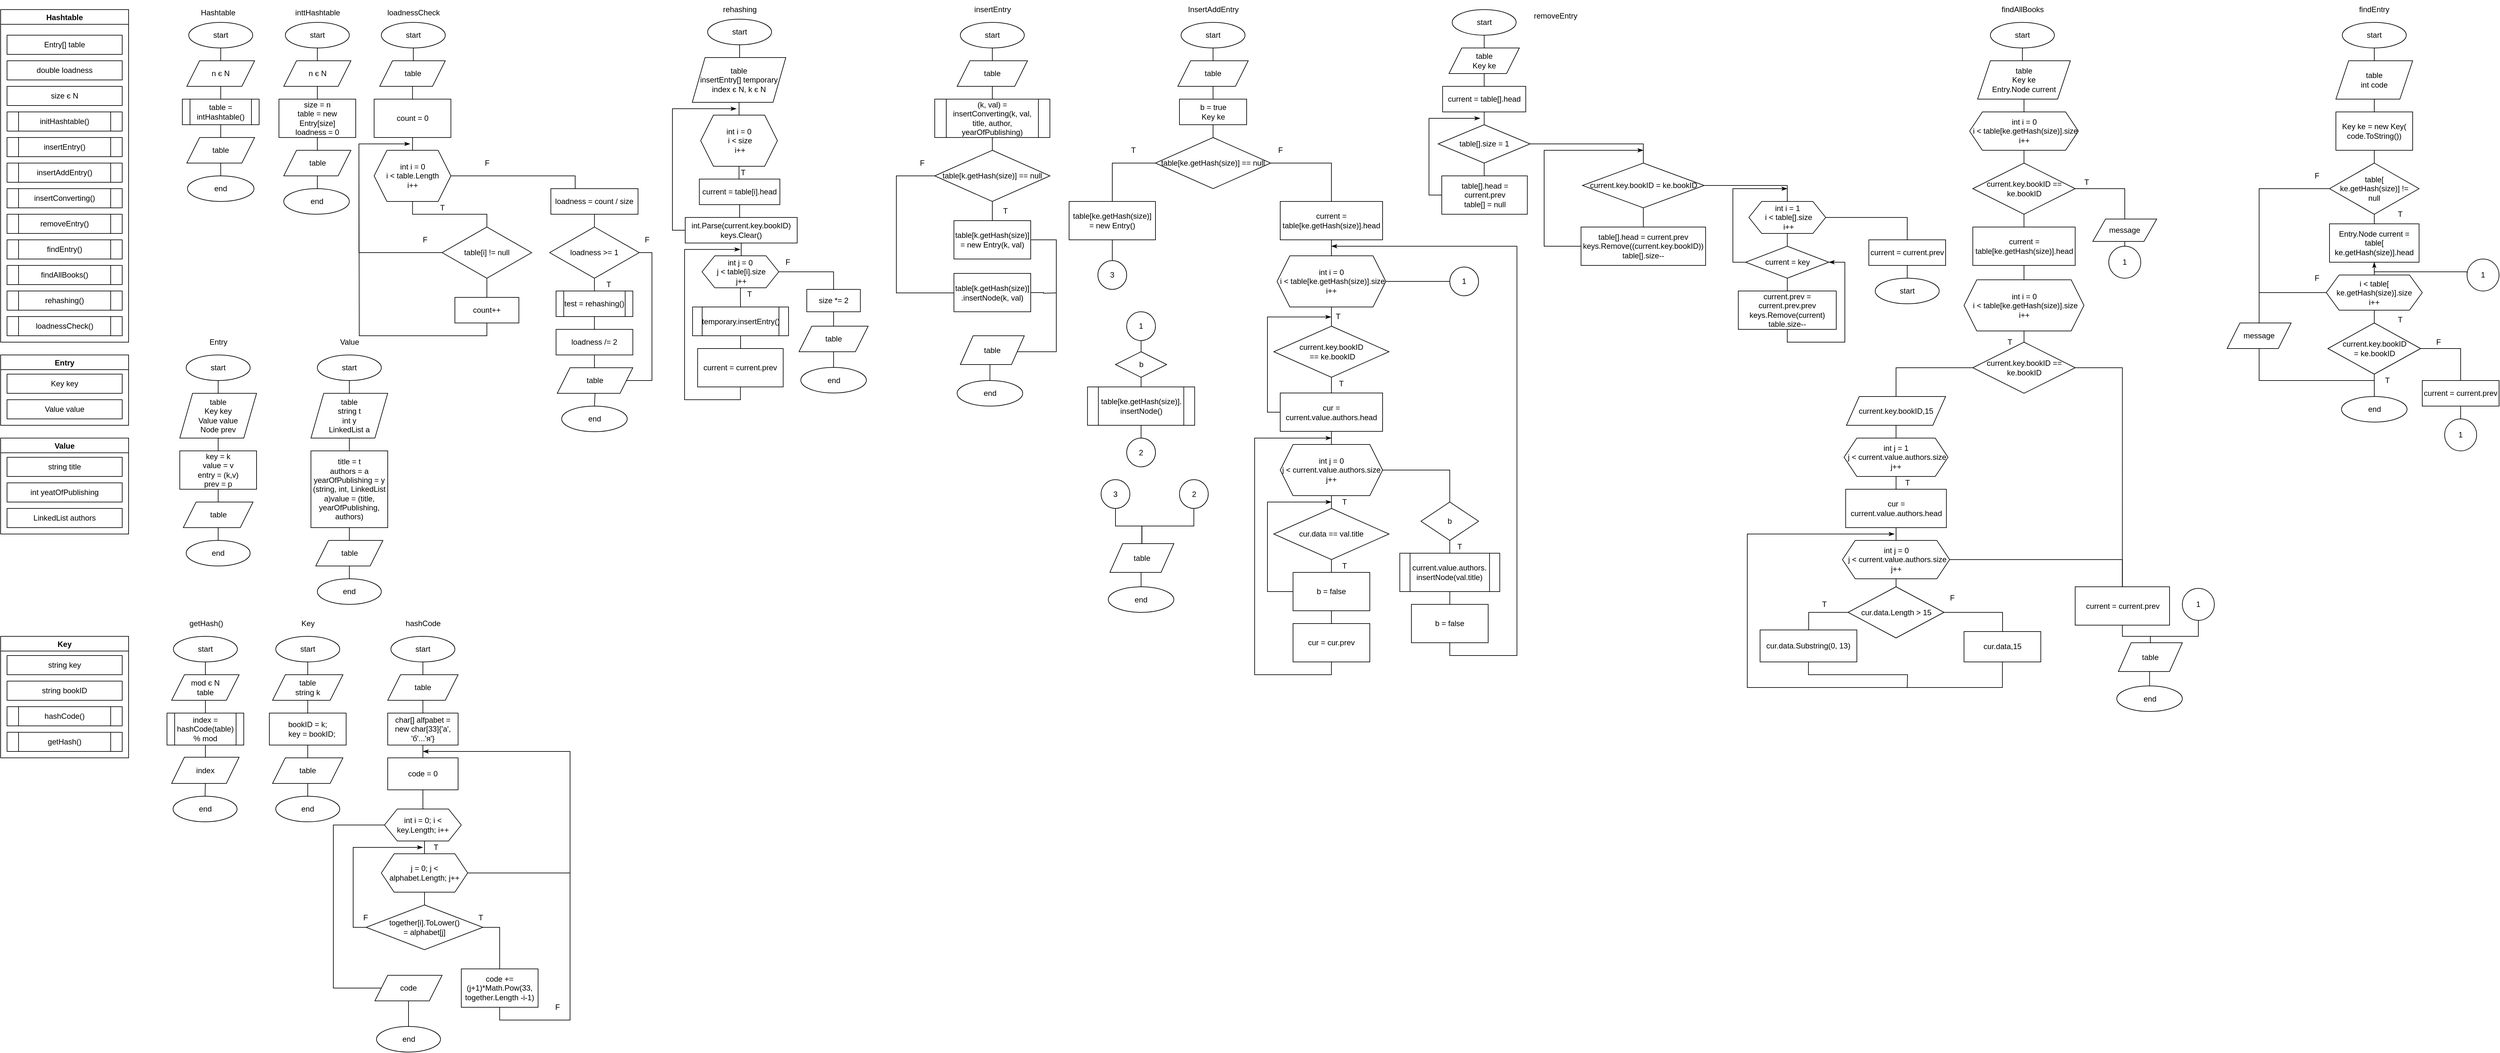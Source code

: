 <mxfile version="15.4.0" type="device"><diagram id="9HuYlJhLCy2MGBl7ysvX" name="Сторінка-1"><mxGraphModel dx="1038" dy="651" grid="1" gridSize="10" guides="1" tooltips="1" connect="1" arrows="1" fold="1" page="1" pageScale="1" pageWidth="827" pageHeight="1169" math="0" shadow="0"><root><mxCell id="0"/><mxCell id="1" parent="0"/><mxCell id="huEmIzX6Dt5TgeoStUV5-1" value="Hashtable" style="swimlane;startSize=23;" parent="1" vertex="1"><mxGeometry x="20" y="20" width="200" height="520" as="geometry"/></mxCell><mxCell id="huEmIzX6Dt5TgeoStUV5-2" value="Entry[] table" style="rounded=0;whiteSpace=wrap;html=1;" parent="huEmIzX6Dt5TgeoStUV5-1" vertex="1"><mxGeometry x="10" y="40" width="180" height="30" as="geometry"/></mxCell><mxCell id="huEmIzX6Dt5TgeoStUV5-3" value="double loadness" style="rounded=0;whiteSpace=wrap;html=1;" parent="huEmIzX6Dt5TgeoStUV5-1" vertex="1"><mxGeometry x="10" y="80" width="180" height="30" as="geometry"/></mxCell><mxCell id="huEmIzX6Dt5TgeoStUV5-4" value="size є N" style="rounded=0;whiteSpace=wrap;html=1;" parent="huEmIzX6Dt5TgeoStUV5-1" vertex="1"><mxGeometry x="10" y="120" width="180" height="30" as="geometry"/></mxCell><mxCell id="huEmIzX6Dt5TgeoStUV5-5" value="initHashtable()&lt;span style=&quot;color: rgba(0 , 0 , 0 , 0) ; font-family: monospace ; font-size: 0px&quot;&gt;%3CmxGraphModel%3E%3Croot%3E%3CmxCell%20id%3D%220%22%2F%3E%3CmxCell%20id%3D%221%22%20parent%3D%220%22%2F%3E%3CmxCell%20id%3D%222%22%20value%3D%22Entry%5B%5D%20table%22%20style%3D%22rounded%3D0%3BwhiteSpace%3Dwrap%3Bhtml%3D1%3B%22%20vertex%3D%221%22%20parent%3D%221%22%3E%3CmxGeometry%20x%3D%2230%22%20y%3D%2260%22%20width%3D%22180%22%20height%3D%2230%22%20as%3D%22geometry%22%2F%3E%3C%2FmxCell%3E%3C%2Froot%3E%3C%2FmxGraphModel%3E&lt;/span&gt;" style="shape=process;whiteSpace=wrap;html=1;backgroundOutline=1;" parent="huEmIzX6Dt5TgeoStUV5-1" vertex="1"><mxGeometry x="10" y="160" width="180" height="30" as="geometry"/></mxCell><mxCell id="huEmIzX6Dt5TgeoStUV5-7" value="insertEntry()" style="shape=process;whiteSpace=wrap;html=1;backgroundOutline=1;" parent="huEmIzX6Dt5TgeoStUV5-1" vertex="1"><mxGeometry x="10" y="200" width="180" height="30" as="geometry"/></mxCell><mxCell id="huEmIzX6Dt5TgeoStUV5-8" value="insertAddEntry()" style="shape=process;whiteSpace=wrap;html=1;backgroundOutline=1;" parent="huEmIzX6Dt5TgeoStUV5-1" vertex="1"><mxGeometry x="10" y="240" width="180" height="30" as="geometry"/></mxCell><mxCell id="huEmIzX6Dt5TgeoStUV5-9" value="insertConverting()" style="shape=process;whiteSpace=wrap;html=1;backgroundOutline=1;" parent="huEmIzX6Dt5TgeoStUV5-1" vertex="1"><mxGeometry x="10" y="280" width="180" height="30" as="geometry"/></mxCell><mxCell id="huEmIzX6Dt5TgeoStUV5-10" value="removeEntry()" style="shape=process;whiteSpace=wrap;html=1;backgroundOutline=1;" parent="huEmIzX6Dt5TgeoStUV5-1" vertex="1"><mxGeometry x="10" y="320" width="180" height="30" as="geometry"/></mxCell><mxCell id="huEmIzX6Dt5TgeoStUV5-11" value="findEntry()" style="shape=process;whiteSpace=wrap;html=1;backgroundOutline=1;" parent="huEmIzX6Dt5TgeoStUV5-1" vertex="1"><mxGeometry x="10" y="360" width="180" height="30" as="geometry"/></mxCell><mxCell id="huEmIzX6Dt5TgeoStUV5-12" value="findAllBooks()" style="shape=process;whiteSpace=wrap;html=1;backgroundOutline=1;" parent="huEmIzX6Dt5TgeoStUV5-1" vertex="1"><mxGeometry x="10" y="400" width="180" height="30" as="geometry"/></mxCell><mxCell id="huEmIzX6Dt5TgeoStUV5-13" value="rehashing()" style="shape=process;whiteSpace=wrap;html=1;backgroundOutline=1;" parent="huEmIzX6Dt5TgeoStUV5-1" vertex="1"><mxGeometry x="10" y="440" width="180" height="30" as="geometry"/></mxCell><mxCell id="huEmIzX6Dt5TgeoStUV5-14" value="loadnessCheck()" style="shape=process;whiteSpace=wrap;html=1;backgroundOutline=1;" parent="huEmIzX6Dt5TgeoStUV5-1" vertex="1"><mxGeometry x="10" y="480" width="180" height="30" as="geometry"/></mxCell><mxCell id="huEmIzX6Dt5TgeoStUV5-15" value="Hashtable" style="text;html=1;strokeColor=none;fillColor=none;align=center;verticalAlign=middle;whiteSpace=wrap;rounded=0;" parent="1" vertex="1"><mxGeometry x="330" y="10" width="60" height="30" as="geometry"/></mxCell><mxCell id="huEmIzX6Dt5TgeoStUV5-18" value="" style="edgeStyle=orthogonalEdgeStyle;rounded=0;orthogonalLoop=1;jettySize=auto;html=1;endArrow=none;endFill=0;" parent="1" source="huEmIzX6Dt5TgeoStUV5-16" target="huEmIzX6Dt5TgeoStUV5-17" edge="1"><mxGeometry relative="1" as="geometry"/></mxCell><mxCell id="huEmIzX6Dt5TgeoStUV5-16" value="start" style="strokeWidth=1;html=1;shape=mxgraph.flowchart.start_2;whiteSpace=wrap;" parent="1" vertex="1"><mxGeometry x="314" y="40" width="100" height="40" as="geometry"/></mxCell><mxCell id="huEmIzX6Dt5TgeoStUV5-21" value="" style="edgeStyle=orthogonalEdgeStyle;rounded=0;orthogonalLoop=1;jettySize=auto;html=1;endArrow=none;endFill=0;" parent="1" source="huEmIzX6Dt5TgeoStUV5-17" target="huEmIzX6Dt5TgeoStUV5-20" edge="1"><mxGeometry relative="1" as="geometry"/></mxCell><mxCell id="huEmIzX6Dt5TgeoStUV5-17" value="n є N" style="shape=parallelogram;perimeter=parallelogramPerimeter;whiteSpace=wrap;html=1;fixedSize=1;strokeWidth=1;" parent="1" vertex="1"><mxGeometry x="311" y="100" width="106" height="40" as="geometry"/></mxCell><mxCell id="huEmIzX6Dt5TgeoStUV5-23" value="" style="edgeStyle=orthogonalEdgeStyle;rounded=0;orthogonalLoop=1;jettySize=auto;html=1;endArrow=none;endFill=0;" parent="1" source="huEmIzX6Dt5TgeoStUV5-20" target="huEmIzX6Dt5TgeoStUV5-22" edge="1"><mxGeometry relative="1" as="geometry"/></mxCell><mxCell id="huEmIzX6Dt5TgeoStUV5-20" value="table = intHashtable()" style="shape=process;whiteSpace=wrap;html=1;backgroundOutline=1;strokeWidth=1;" parent="1" vertex="1"><mxGeometry x="304" y="160" width="120" height="40" as="geometry"/></mxCell><mxCell id="huEmIzX6Dt5TgeoStUV5-25" value="" style="edgeStyle=orthogonalEdgeStyle;rounded=0;orthogonalLoop=1;jettySize=auto;html=1;endArrow=none;endFill=0;" parent="1" source="huEmIzX6Dt5TgeoStUV5-22" target="huEmIzX6Dt5TgeoStUV5-24" edge="1"><mxGeometry relative="1" as="geometry"/></mxCell><mxCell id="huEmIzX6Dt5TgeoStUV5-22" value="table" style="shape=parallelogram;perimeter=parallelogramPerimeter;whiteSpace=wrap;html=1;fixedSize=1;strokeWidth=1;" parent="1" vertex="1"><mxGeometry x="311" y="220" width="106" height="40" as="geometry"/></mxCell><mxCell id="huEmIzX6Dt5TgeoStUV5-24" value="end" style="ellipse;whiteSpace=wrap;html=1;strokeWidth=1;" parent="1" vertex="1"><mxGeometry x="312" y="280" width="104" height="40" as="geometry"/></mxCell><mxCell id="OyMA3w23JsKCVOtd0ypG-1" value="inttHashtable" style="text;html=1;align=center;verticalAlign=middle;resizable=0;points=[];autosize=1;strokeColor=none;fillColor=none;" parent="1" vertex="1"><mxGeometry x="470" y="15" width="90" height="20" as="geometry"/></mxCell><mxCell id="OyMA3w23JsKCVOtd0ypG-4" value="" style="edgeStyle=orthogonalEdgeStyle;rounded=0;orthogonalLoop=1;jettySize=auto;html=1;endArrow=none;endFill=0;" parent="1" source="OyMA3w23JsKCVOtd0ypG-2" target="OyMA3w23JsKCVOtd0ypG-3" edge="1"><mxGeometry relative="1" as="geometry"/></mxCell><mxCell id="OyMA3w23JsKCVOtd0ypG-2" value="start" style="strokeWidth=1;html=1;shape=mxgraph.flowchart.start_2;whiteSpace=wrap;" parent="1" vertex="1"><mxGeometry x="465" y="40" width="100" height="40" as="geometry"/></mxCell><mxCell id="OyMA3w23JsKCVOtd0ypG-6" value="" style="edgeStyle=orthogonalEdgeStyle;rounded=0;orthogonalLoop=1;jettySize=auto;html=1;endArrow=none;endFill=0;" parent="1" source="OyMA3w23JsKCVOtd0ypG-3" target="OyMA3w23JsKCVOtd0ypG-5" edge="1"><mxGeometry relative="1" as="geometry"/></mxCell><mxCell id="OyMA3w23JsKCVOtd0ypG-3" value="n є N" style="shape=parallelogram;perimeter=parallelogramPerimeter;whiteSpace=wrap;html=1;fixedSize=1;strokeWidth=1;" parent="1" vertex="1"><mxGeometry x="462.5" y="100" width="105" height="40" as="geometry"/></mxCell><mxCell id="OyMA3w23JsKCVOtd0ypG-8" value="" style="edgeStyle=orthogonalEdgeStyle;rounded=0;orthogonalLoop=1;jettySize=auto;html=1;endArrow=none;endFill=0;" parent="1" source="OyMA3w23JsKCVOtd0ypG-5" target="OyMA3w23JsKCVOtd0ypG-7" edge="1"><mxGeometry relative="1" as="geometry"/></mxCell><mxCell id="OyMA3w23JsKCVOtd0ypG-5" value="size = n&lt;br&gt;table = new Entry[size]&lt;br&gt;loadness = 0" style="whiteSpace=wrap;html=1;strokeWidth=1;" parent="1" vertex="1"><mxGeometry x="455" y="160" width="120" height="60" as="geometry"/></mxCell><mxCell id="OyMA3w23JsKCVOtd0ypG-10" value="" style="edgeStyle=orthogonalEdgeStyle;rounded=0;orthogonalLoop=1;jettySize=auto;html=1;endArrow=none;endFill=0;" parent="1" source="OyMA3w23JsKCVOtd0ypG-7" target="OyMA3w23JsKCVOtd0ypG-9" edge="1"><mxGeometry relative="1" as="geometry"/></mxCell><mxCell id="OyMA3w23JsKCVOtd0ypG-7" value="table" style="shape=parallelogram;perimeter=parallelogramPerimeter;whiteSpace=wrap;html=1;fixedSize=1;strokeWidth=1;" parent="1" vertex="1"><mxGeometry x="462.5" y="240" width="105" height="40" as="geometry"/></mxCell><mxCell id="OyMA3w23JsKCVOtd0ypG-9" value="end" style="ellipse;whiteSpace=wrap;html=1;strokeWidth=1;" parent="1" vertex="1"><mxGeometry x="462.5" y="300" width="102.5" height="40" as="geometry"/></mxCell><mxCell id="OyMA3w23JsKCVOtd0ypG-11" value="loadnessCheck" style="text;html=1;align=center;verticalAlign=middle;resizable=0;points=[];autosize=1;strokeColor=none;fillColor=none;" parent="1" vertex="1"><mxGeometry x="615" y="15" width="100" height="20" as="geometry"/></mxCell><mxCell id="OyMA3w23JsKCVOtd0ypG-114" value="" style="edgeStyle=orthogonalEdgeStyle;rounded=0;orthogonalLoop=1;jettySize=auto;html=1;endArrow=none;endFill=0;" parent="1" source="OyMA3w23JsKCVOtd0ypG-12" target="OyMA3w23JsKCVOtd0ypG-113" edge="1"><mxGeometry relative="1" as="geometry"/></mxCell><mxCell id="OyMA3w23JsKCVOtd0ypG-12" value="start" style="strokeWidth=1;html=1;shape=mxgraph.flowchart.start_2;whiteSpace=wrap;" parent="1" vertex="1"><mxGeometry x="615" y="40" width="100" height="40" as="geometry"/></mxCell><mxCell id="OyMA3w23JsKCVOtd0ypG-25" value="Entry" style="swimlane;" parent="1" vertex="1"><mxGeometry x="20" y="560" width="200" height="110" as="geometry"/></mxCell><mxCell id="OyMA3w23JsKCVOtd0ypG-26" value="Key key" style="rounded=0;whiteSpace=wrap;html=1;" parent="OyMA3w23JsKCVOtd0ypG-25" vertex="1"><mxGeometry x="10" y="30" width="180" height="30" as="geometry"/></mxCell><mxCell id="OyMA3w23JsKCVOtd0ypG-27" value="Value value" style="rounded=0;whiteSpace=wrap;html=1;" parent="OyMA3w23JsKCVOtd0ypG-25" vertex="1"><mxGeometry x="10" y="70" width="180" height="30" as="geometry"/></mxCell><mxCell id="OyMA3w23JsKCVOtd0ypG-30" value="" style="edgeStyle=orthogonalEdgeStyle;rounded=0;orthogonalLoop=1;jettySize=auto;html=1;endArrow=none;endFill=0;" parent="1" source="OyMA3w23JsKCVOtd0ypG-28" target="OyMA3w23JsKCVOtd0ypG-29" edge="1"><mxGeometry relative="1" as="geometry"/></mxCell><mxCell id="OyMA3w23JsKCVOtd0ypG-28" value="start" style="strokeWidth=1;html=1;shape=mxgraph.flowchart.start_2;whiteSpace=wrap;" parent="1" vertex="1"><mxGeometry x="310" y="560" width="100" height="40" as="geometry"/></mxCell><mxCell id="OyMA3w23JsKCVOtd0ypG-32" value="" style="edgeStyle=orthogonalEdgeStyle;rounded=0;orthogonalLoop=1;jettySize=auto;html=1;endArrow=none;endFill=0;" parent="1" source="OyMA3w23JsKCVOtd0ypG-29" target="OyMA3w23JsKCVOtd0ypG-31" edge="1"><mxGeometry relative="1" as="geometry"/></mxCell><mxCell id="OyMA3w23JsKCVOtd0ypG-29" value="table&lt;br&gt;Key key&lt;br&gt;Value value&lt;br&gt;Node prev" style="shape=parallelogram;perimeter=parallelogramPerimeter;whiteSpace=wrap;html=1;fixedSize=1;strokeWidth=1;" parent="1" vertex="1"><mxGeometry x="300" y="620" width="120" height="70" as="geometry"/></mxCell><mxCell id="OyMA3w23JsKCVOtd0ypG-34" value="" style="edgeStyle=orthogonalEdgeStyle;rounded=0;orthogonalLoop=1;jettySize=auto;html=1;endArrow=none;endFill=0;" parent="1" source="OyMA3w23JsKCVOtd0ypG-31" target="OyMA3w23JsKCVOtd0ypG-33" edge="1"><mxGeometry relative="1" as="geometry"/></mxCell><mxCell id="OyMA3w23JsKCVOtd0ypG-31" value="key = k&lt;br&gt;value = v&lt;br&gt;entry = (k,v)&lt;br&gt;prev = p" style="whiteSpace=wrap;html=1;strokeWidth=1;" parent="1" vertex="1"><mxGeometry x="300" y="710" width="120" height="60" as="geometry"/></mxCell><mxCell id="OyMA3w23JsKCVOtd0ypG-36" style="edgeStyle=orthogonalEdgeStyle;rounded=0;orthogonalLoop=1;jettySize=auto;html=1;exitX=0.5;exitY=1;exitDx=0;exitDy=0;entryX=0.5;entryY=0;entryDx=0;entryDy=0;entryPerimeter=0;endArrow=none;endFill=0;" parent="1" source="OyMA3w23JsKCVOtd0ypG-33" target="OyMA3w23JsKCVOtd0ypG-35" edge="1"><mxGeometry relative="1" as="geometry"/></mxCell><mxCell id="OyMA3w23JsKCVOtd0ypG-33" value="table" style="shape=parallelogram;perimeter=parallelogramPerimeter;whiteSpace=wrap;html=1;fixedSize=1;strokeWidth=1;" parent="1" vertex="1"><mxGeometry x="305.5" y="790" width="109" height="40" as="geometry"/></mxCell><mxCell id="OyMA3w23JsKCVOtd0ypG-35" value="end" style="strokeWidth=1;html=1;shape=mxgraph.flowchart.start_2;whiteSpace=wrap;" parent="1" vertex="1"><mxGeometry x="310" y="850" width="100" height="40" as="geometry"/></mxCell><mxCell id="OyMA3w23JsKCVOtd0ypG-37" value="Value" style="swimlane;" parent="1" vertex="1"><mxGeometry x="20" y="690" width="200" height="150" as="geometry"/></mxCell><mxCell id="OyMA3w23JsKCVOtd0ypG-38" value="string title" style="rounded=0;whiteSpace=wrap;html=1;" parent="OyMA3w23JsKCVOtd0ypG-37" vertex="1"><mxGeometry x="10" y="30" width="180" height="30" as="geometry"/></mxCell><mxCell id="OyMA3w23JsKCVOtd0ypG-39" value="int yeatOfPublishing" style="rounded=0;whiteSpace=wrap;html=1;" parent="OyMA3w23JsKCVOtd0ypG-37" vertex="1"><mxGeometry x="10" y="70" width="180" height="30" as="geometry"/></mxCell><mxCell id="OyMA3w23JsKCVOtd0ypG-52" value="LinkedList authors" style="rounded=0;whiteSpace=wrap;html=1;" parent="OyMA3w23JsKCVOtd0ypG-37" vertex="1"><mxGeometry x="10" y="110" width="180" height="30" as="geometry"/></mxCell><mxCell id="OyMA3w23JsKCVOtd0ypG-41" value="Entry" style="text;html=1;align=center;verticalAlign=middle;resizable=0;points=[];autosize=1;strokeColor=none;fillColor=none;" parent="1" vertex="1"><mxGeometry x="340" y="530" width="40" height="20" as="geometry"/></mxCell><mxCell id="OyMA3w23JsKCVOtd0ypG-42" value="Value" style="text;html=1;align=center;verticalAlign=middle;resizable=0;points=[];autosize=1;strokeColor=none;fillColor=none;" parent="1" vertex="1"><mxGeometry x="540" y="530" width="50" height="20" as="geometry"/></mxCell><mxCell id="OyMA3w23JsKCVOtd0ypG-45" value="" style="edgeStyle=orthogonalEdgeStyle;rounded=0;orthogonalLoop=1;jettySize=auto;html=1;endArrow=none;endFill=0;" parent="1" source="OyMA3w23JsKCVOtd0ypG-43" target="OyMA3w23JsKCVOtd0ypG-44" edge="1"><mxGeometry relative="1" as="geometry"/></mxCell><mxCell id="OyMA3w23JsKCVOtd0ypG-43" value="start" style="strokeWidth=1;html=1;shape=mxgraph.flowchart.start_2;whiteSpace=wrap;" parent="1" vertex="1"><mxGeometry x="515" y="560" width="100" height="40" as="geometry"/></mxCell><mxCell id="OyMA3w23JsKCVOtd0ypG-47" value="" style="edgeStyle=orthogonalEdgeStyle;rounded=0;orthogonalLoop=1;jettySize=auto;html=1;endArrow=none;endFill=0;" parent="1" source="OyMA3w23JsKCVOtd0ypG-44" target="OyMA3w23JsKCVOtd0ypG-46" edge="1"><mxGeometry relative="1" as="geometry"/></mxCell><mxCell id="OyMA3w23JsKCVOtd0ypG-44" value="table&lt;br&gt;string t&lt;br&gt;int y&lt;br&gt;LinkedList a" style="shape=parallelogram;perimeter=parallelogramPerimeter;whiteSpace=wrap;html=1;fixedSize=1;strokeWidth=1;" parent="1" vertex="1"><mxGeometry x="505" y="620" width="120" height="70" as="geometry"/></mxCell><mxCell id="OyMA3w23JsKCVOtd0ypG-49" value="" style="edgeStyle=orthogonalEdgeStyle;rounded=0;orthogonalLoop=1;jettySize=auto;html=1;endArrow=none;endFill=0;" parent="1" source="OyMA3w23JsKCVOtd0ypG-46" target="OyMA3w23JsKCVOtd0ypG-48" edge="1"><mxGeometry relative="1" as="geometry"/></mxCell><mxCell id="OyMA3w23JsKCVOtd0ypG-46" value="title = t&lt;br&gt;authors = a&lt;br&gt;yearOfPublishing = y&lt;br&gt;(string, int, LinkedList a)value = (title, yearOfPublishing, authors)" style="whiteSpace=wrap;html=1;strokeWidth=1;" parent="1" vertex="1"><mxGeometry x="505" y="710" width="120" height="120" as="geometry"/></mxCell><mxCell id="OyMA3w23JsKCVOtd0ypG-51" style="edgeStyle=orthogonalEdgeStyle;rounded=0;orthogonalLoop=1;jettySize=auto;html=1;exitX=0.5;exitY=1;exitDx=0;exitDy=0;entryX=0.5;entryY=0;entryDx=0;entryDy=0;entryPerimeter=0;endArrow=none;endFill=0;" parent="1" source="OyMA3w23JsKCVOtd0ypG-48" target="OyMA3w23JsKCVOtd0ypG-50" edge="1"><mxGeometry relative="1" as="geometry"/></mxCell><mxCell id="OyMA3w23JsKCVOtd0ypG-48" value="table" style="shape=parallelogram;perimeter=parallelogramPerimeter;whiteSpace=wrap;html=1;fixedSize=1;strokeWidth=1;" parent="1" vertex="1"><mxGeometry x="512.5" y="850" width="105" height="40" as="geometry"/></mxCell><mxCell id="OyMA3w23JsKCVOtd0ypG-50" value="end" style="strokeWidth=1;html=1;shape=mxgraph.flowchart.start_2;whiteSpace=wrap;" parent="1" vertex="1"><mxGeometry x="515" y="910" width="100" height="40" as="geometry"/></mxCell><mxCell id="OyMA3w23JsKCVOtd0ypG-57" value="Key" style="swimlane;" parent="1" vertex="1"><mxGeometry x="20" y="1000" width="200" height="190" as="geometry"/></mxCell><mxCell id="OyMA3w23JsKCVOtd0ypG-58" value="string key" style="rounded=0;whiteSpace=wrap;html=1;" parent="OyMA3w23JsKCVOtd0ypG-57" vertex="1"><mxGeometry x="10" y="30" width="180" height="30" as="geometry"/></mxCell><mxCell id="OyMA3w23JsKCVOtd0ypG-59" value="string bookID" style="rounded=0;whiteSpace=wrap;html=1;" parent="OyMA3w23JsKCVOtd0ypG-57" vertex="1"><mxGeometry x="10" y="70" width="180" height="30" as="geometry"/></mxCell><mxCell id="OyMA3w23JsKCVOtd0ypG-60" value="hashCode()" style="shape=process;whiteSpace=wrap;html=1;backgroundOutline=1;" parent="OyMA3w23JsKCVOtd0ypG-57" vertex="1"><mxGeometry x="10" y="110" width="180" height="30" as="geometry"/></mxCell><mxCell id="OyMA3w23JsKCVOtd0ypG-61" value="getHash()" style="shape=process;whiteSpace=wrap;html=1;backgroundOutline=1;" parent="OyMA3w23JsKCVOtd0ypG-57" vertex="1"><mxGeometry x="10" y="150" width="180" height="30" as="geometry"/></mxCell><mxCell id="OyMA3w23JsKCVOtd0ypG-65" value="" style="edgeStyle=orthogonalEdgeStyle;rounded=0;orthogonalLoop=1;jettySize=auto;html=1;endArrow=none;endFill=0;" parent="1" source="OyMA3w23JsKCVOtd0ypG-62" target="OyMA3w23JsKCVOtd0ypG-64" edge="1"><mxGeometry relative="1" as="geometry"/></mxCell><mxCell id="OyMA3w23JsKCVOtd0ypG-62" value="start" style="strokeWidth=1;html=1;shape=mxgraph.flowchart.start_2;whiteSpace=wrap;" parent="1" vertex="1"><mxGeometry x="290" y="1000" width="100" height="40" as="geometry"/></mxCell><mxCell id="OyMA3w23JsKCVOtd0ypG-63" value="getHash()" style="text;html=1;align=center;verticalAlign=middle;resizable=0;points=[];autosize=1;strokeColor=none;fillColor=none;" parent="1" vertex="1"><mxGeometry x="305.5" y="970" width="70" height="20" as="geometry"/></mxCell><mxCell id="OyMA3w23JsKCVOtd0ypG-67" value="" style="edgeStyle=orthogonalEdgeStyle;rounded=0;orthogonalLoop=1;jettySize=auto;html=1;endArrow=none;endFill=0;" parent="1" source="OyMA3w23JsKCVOtd0ypG-64" target="OyMA3w23JsKCVOtd0ypG-66" edge="1"><mxGeometry relative="1" as="geometry"/></mxCell><mxCell id="OyMA3w23JsKCVOtd0ypG-64" value="mod є N&lt;br&gt;table" style="shape=parallelogram;perimeter=parallelogramPerimeter;whiteSpace=wrap;html=1;fixedSize=1;strokeWidth=1;" parent="1" vertex="1"><mxGeometry x="287.25" y="1060" width="105.5" height="40" as="geometry"/></mxCell><mxCell id="OyMA3w23JsKCVOtd0ypG-69" value="" style="edgeStyle=orthogonalEdgeStyle;rounded=0;orthogonalLoop=1;jettySize=auto;html=1;endArrow=none;endFill=0;" parent="1" source="OyMA3w23JsKCVOtd0ypG-66" target="OyMA3w23JsKCVOtd0ypG-68" edge="1"><mxGeometry relative="1" as="geometry"/></mxCell><mxCell id="OyMA3w23JsKCVOtd0ypG-66" value="index = hashCode(table) % mod" style="shape=process;whiteSpace=wrap;html=1;backgroundOutline=1;strokeWidth=1;" parent="1" vertex="1"><mxGeometry x="280" y="1120" width="120" height="50" as="geometry"/></mxCell><mxCell id="OyMA3w23JsKCVOtd0ypG-71" style="edgeStyle=orthogonalEdgeStyle;rounded=0;orthogonalLoop=1;jettySize=auto;html=1;exitX=0.5;exitY=1;exitDx=0;exitDy=0;entryX=0.5;entryY=0;entryDx=0;entryDy=0;entryPerimeter=0;endArrow=none;endFill=0;" parent="1" source="OyMA3w23JsKCVOtd0ypG-68" target="OyMA3w23JsKCVOtd0ypG-70" edge="1"><mxGeometry relative="1" as="geometry"/></mxCell><mxCell id="OyMA3w23JsKCVOtd0ypG-68" value="index" style="shape=parallelogram;perimeter=parallelogramPerimeter;whiteSpace=wrap;html=1;fixedSize=1;strokeWidth=1;" parent="1" vertex="1"><mxGeometry x="287.25" y="1189" width="105.5" height="41" as="geometry"/></mxCell><mxCell id="OyMA3w23JsKCVOtd0ypG-70" value="end" style="strokeWidth=1;html=1;shape=mxgraph.flowchart.start_2;whiteSpace=wrap;" parent="1" vertex="1"><mxGeometry x="289.5" y="1250" width="100" height="40" as="geometry"/></mxCell><mxCell id="OyMA3w23JsKCVOtd0ypG-72" value="Key" style="text;html=1;align=center;verticalAlign=middle;resizable=0;points=[];autosize=1;strokeColor=none;fillColor=none;" parent="1" vertex="1"><mxGeometry x="480" y="970" width="40" height="20" as="geometry"/></mxCell><mxCell id="OyMA3w23JsKCVOtd0ypG-75" value="" style="edgeStyle=orthogonalEdgeStyle;rounded=0;orthogonalLoop=1;jettySize=auto;html=1;endArrow=none;endFill=0;" parent="1" source="OyMA3w23JsKCVOtd0ypG-73" target="OyMA3w23JsKCVOtd0ypG-74" edge="1"><mxGeometry relative="1" as="geometry"/></mxCell><mxCell id="OyMA3w23JsKCVOtd0ypG-73" value="start" style="strokeWidth=1;html=1;shape=mxgraph.flowchart.start_2;whiteSpace=wrap;" parent="1" vertex="1"><mxGeometry x="450" y="1000" width="100" height="40" as="geometry"/></mxCell><mxCell id="OyMA3w23JsKCVOtd0ypG-77" value="" style="edgeStyle=orthogonalEdgeStyle;rounded=0;orthogonalLoop=1;jettySize=auto;html=1;endArrow=none;endFill=0;" parent="1" source="OyMA3w23JsKCVOtd0ypG-74" target="OyMA3w23JsKCVOtd0ypG-76" edge="1"><mxGeometry relative="1" as="geometry"/></mxCell><mxCell id="OyMA3w23JsKCVOtd0ypG-74" value="table&lt;br&gt;string k" style="shape=parallelogram;perimeter=parallelogramPerimeter;whiteSpace=wrap;html=1;fixedSize=1;strokeWidth=1;" parent="1" vertex="1"><mxGeometry x="445" y="1060" width="110" height="40" as="geometry"/></mxCell><mxCell id="OyMA3w23JsKCVOtd0ypG-79" value="" style="edgeStyle=orthogonalEdgeStyle;rounded=0;orthogonalLoop=1;jettySize=auto;html=1;endArrow=none;endFill=0;" parent="1" source="OyMA3w23JsKCVOtd0ypG-76" target="OyMA3w23JsKCVOtd0ypG-78" edge="1"><mxGeometry relative="1" as="geometry"/></mxCell><mxCell id="OyMA3w23JsKCVOtd0ypG-76" value="bookID = k;&lt;br&gt;&amp;nbsp; &amp;nbsp; key = bookID;" style="whiteSpace=wrap;html=1;strokeWidth=1;" parent="1" vertex="1"><mxGeometry x="440" y="1120" width="120" height="50" as="geometry"/></mxCell><mxCell id="OyMA3w23JsKCVOtd0ypG-81" style="edgeStyle=orthogonalEdgeStyle;rounded=0;orthogonalLoop=1;jettySize=auto;html=1;exitX=0.5;exitY=1;exitDx=0;exitDy=0;entryX=0.5;entryY=0;entryDx=0;entryDy=0;entryPerimeter=0;endArrow=none;endFill=0;" parent="1" source="OyMA3w23JsKCVOtd0ypG-78" target="OyMA3w23JsKCVOtd0ypG-80" edge="1"><mxGeometry relative="1" as="geometry"/></mxCell><mxCell id="OyMA3w23JsKCVOtd0ypG-78" value="table" style="shape=parallelogram;perimeter=parallelogramPerimeter;whiteSpace=wrap;html=1;fixedSize=1;strokeWidth=1;" parent="1" vertex="1"><mxGeometry x="445" y="1190" width="110" height="40" as="geometry"/></mxCell><mxCell id="OyMA3w23JsKCVOtd0ypG-80" value="end" style="strokeWidth=1;html=1;shape=mxgraph.flowchart.start_2;whiteSpace=wrap;" parent="1" vertex="1"><mxGeometry x="450" y="1250" width="100" height="40" as="geometry"/></mxCell><mxCell id="OyMA3w23JsKCVOtd0ypG-82" value="hashCode" style="text;html=1;align=center;verticalAlign=middle;resizable=0;points=[];autosize=1;strokeColor=none;fillColor=none;" parent="1" vertex="1"><mxGeometry x="645" y="970" width="70" height="20" as="geometry"/></mxCell><mxCell id="OyMA3w23JsKCVOtd0ypG-83" value="" style="edgeStyle=orthogonalEdgeStyle;rounded=0;orthogonalLoop=1;jettySize=auto;html=1;endArrow=none;endFill=0;" parent="1" source="OyMA3w23JsKCVOtd0ypG-84" target="OyMA3w23JsKCVOtd0ypG-85" edge="1"><mxGeometry relative="1" as="geometry"/></mxCell><mxCell id="OyMA3w23JsKCVOtd0ypG-84" value="start" style="strokeWidth=1;html=1;shape=mxgraph.flowchart.start_2;whiteSpace=wrap;" parent="1" vertex="1"><mxGeometry x="630" y="1000" width="100" height="40" as="geometry"/></mxCell><mxCell id="OyMA3w23JsKCVOtd0ypG-87" value="" style="edgeStyle=orthogonalEdgeStyle;rounded=0;orthogonalLoop=1;jettySize=auto;html=1;endArrow=none;endFill=0;" parent="1" source="OyMA3w23JsKCVOtd0ypG-85" target="OyMA3w23JsKCVOtd0ypG-86" edge="1"><mxGeometry relative="1" as="geometry"/></mxCell><mxCell id="OyMA3w23JsKCVOtd0ypG-85" value="table" style="shape=parallelogram;perimeter=parallelogramPerimeter;whiteSpace=wrap;html=1;fixedSize=1;strokeWidth=1;" parent="1" vertex="1"><mxGeometry x="625" y="1060" width="110" height="40" as="geometry"/></mxCell><mxCell id="OyMA3w23JsKCVOtd0ypG-89" value="" style="edgeStyle=orthogonalEdgeStyle;rounded=0;orthogonalLoop=1;jettySize=auto;html=1;endArrow=none;endFill=0;" parent="1" source="OyMA3w23JsKCVOtd0ypG-86" target="OyMA3w23JsKCVOtd0ypG-88" edge="1"><mxGeometry relative="1" as="geometry"/></mxCell><mxCell id="OyMA3w23JsKCVOtd0ypG-86" value="char[] alfpabet = new char[33]{'a', 'б'...'я'}" style="whiteSpace=wrap;html=1;strokeWidth=1;" parent="1" vertex="1"><mxGeometry x="625" y="1120" width="110" height="50" as="geometry"/></mxCell><mxCell id="OyMA3w23JsKCVOtd0ypG-91" value="" style="edgeStyle=orthogonalEdgeStyle;rounded=0;orthogonalLoop=1;jettySize=auto;html=1;endArrow=none;endFill=0;" parent="1" source="OyMA3w23JsKCVOtd0ypG-88" target="OyMA3w23JsKCVOtd0ypG-90" edge="1"><mxGeometry relative="1" as="geometry"/></mxCell><mxCell id="OyMA3w23JsKCVOtd0ypG-88" value="code = 0" style="whiteSpace=wrap;html=1;strokeWidth=1;" parent="1" vertex="1"><mxGeometry x="625" y="1190" width="110" height="50" as="geometry"/></mxCell><mxCell id="OyMA3w23JsKCVOtd0ypG-93" style="edgeStyle=orthogonalEdgeStyle;rounded=0;orthogonalLoop=1;jettySize=auto;html=1;exitX=0.5;exitY=1;exitDx=0;exitDy=0;entryX=0.5;entryY=0;entryDx=0;entryDy=0;endArrow=none;endFill=0;" parent="1" source="OyMA3w23JsKCVOtd0ypG-90" target="OyMA3w23JsKCVOtd0ypG-92" edge="1"><mxGeometry relative="1" as="geometry"/></mxCell><mxCell id="OyMA3w23JsKCVOtd0ypG-110" value="" style="edgeStyle=orthogonalEdgeStyle;rounded=0;orthogonalLoop=1;jettySize=auto;html=1;endArrow=none;endFill=0;" parent="1" source="OyMA3w23JsKCVOtd0ypG-90" target="OyMA3w23JsKCVOtd0ypG-109" edge="1"><mxGeometry relative="1" as="geometry"><Array as="points"><mxPoint x="540" y="1295"/><mxPoint x="540" y="1550"/></Array></mxGeometry></mxCell><mxCell id="OyMA3w23JsKCVOtd0ypG-90" value="int i = 0; i &amp;lt; key.Length; i++" style="shape=hexagon;perimeter=hexagonPerimeter2;whiteSpace=wrap;html=1;fixedSize=1;strokeWidth=1;" parent="1" vertex="1"><mxGeometry x="620" y="1270" width="120" height="50" as="geometry"/></mxCell><mxCell id="OyMA3w23JsKCVOtd0ypG-96" value="" style="edgeStyle=orthogonalEdgeStyle;rounded=0;orthogonalLoop=1;jettySize=auto;html=1;endArrow=none;endFill=0;" parent="1" source="OyMA3w23JsKCVOtd0ypG-92" target="OyMA3w23JsKCVOtd0ypG-95" edge="1"><mxGeometry relative="1" as="geometry"/></mxCell><mxCell id="OyMA3w23JsKCVOtd0ypG-106" style="edgeStyle=orthogonalEdgeStyle;rounded=0;orthogonalLoop=1;jettySize=auto;html=1;exitX=1;exitY=0.5;exitDx=0;exitDy=0;endArrow=none;endFill=0;" parent="1" source="OyMA3w23JsKCVOtd0ypG-92" edge="1"><mxGeometry relative="1" as="geometry"><mxPoint x="910" y="1370" as="targetPoint"/></mxGeometry></mxCell><mxCell id="OyMA3w23JsKCVOtd0ypG-92" value="j = 0; j &amp;lt; alphabet.Length; j++" style="shape=hexagon;perimeter=hexagonPerimeter2;whiteSpace=wrap;html=1;fixedSize=1;strokeWidth=1;" parent="1" vertex="1"><mxGeometry x="615" y="1340" width="135" height="60" as="geometry"/></mxCell><mxCell id="OyMA3w23JsKCVOtd0ypG-94" value="T" style="text;html=1;align=center;verticalAlign=middle;resizable=0;points=[];autosize=1;strokeColor=none;fillColor=none;" parent="1" vertex="1"><mxGeometry x="690" y="1320" width="20" height="20" as="geometry"/></mxCell><mxCell id="OyMA3w23JsKCVOtd0ypG-102" style="edgeStyle=orthogonalEdgeStyle;rounded=0;orthogonalLoop=1;jettySize=auto;html=1;exitX=1;exitY=0.5;exitDx=0;exitDy=0;entryX=0.5;entryY=0;entryDx=0;entryDy=0;endArrow=none;endFill=0;" parent="1" source="OyMA3w23JsKCVOtd0ypG-95" target="OyMA3w23JsKCVOtd0ypG-101" edge="1"><mxGeometry relative="1" as="geometry"/></mxCell><mxCell id="OyMA3w23JsKCVOtd0ypG-105" style="edgeStyle=orthogonalEdgeStyle;rounded=0;orthogonalLoop=1;jettySize=auto;html=1;exitX=0;exitY=0.5;exitDx=0;exitDy=0;endArrow=classicThin;endFill=1;" parent="1" source="OyMA3w23JsKCVOtd0ypG-95" edge="1"><mxGeometry relative="1" as="geometry"><mxPoint x="680" y="1330" as="targetPoint"/><Array as="points"><mxPoint x="571" y="1455"/><mxPoint x="571" y="1330"/></Array></mxGeometry></mxCell><mxCell id="OyMA3w23JsKCVOtd0ypG-95" value="&lt;span&gt;together[i].ToLower()&lt;/span&gt;&lt;br&gt;&lt;span&gt;= alphabet[j]&lt;/span&gt;" style="rhombus;whiteSpace=wrap;html=1;strokeWidth=1;" parent="1" vertex="1"><mxGeometry x="591.25" y="1420" width="182.5" height="70" as="geometry"/></mxCell><mxCell id="OyMA3w23JsKCVOtd0ypG-99" value="T" style="text;html=1;align=center;verticalAlign=middle;resizable=0;points=[];autosize=1;strokeColor=none;fillColor=none;" parent="1" vertex="1"><mxGeometry x="760" y="1430" width="20" height="20" as="geometry"/></mxCell><mxCell id="OyMA3w23JsKCVOtd0ypG-100" value="F" style="text;html=1;align=center;verticalAlign=middle;resizable=0;points=[];autosize=1;strokeColor=none;fillColor=none;" parent="1" vertex="1"><mxGeometry x="580" y="1430" width="20" height="20" as="geometry"/></mxCell><mxCell id="OyMA3w23JsKCVOtd0ypG-103" style="edgeStyle=orthogonalEdgeStyle;rounded=0;orthogonalLoop=1;jettySize=auto;html=1;exitX=0.5;exitY=1;exitDx=0;exitDy=0;endArrow=classicThin;endFill=1;" parent="1" source="OyMA3w23JsKCVOtd0ypG-101" edge="1"><mxGeometry relative="1" as="geometry"><mxPoint x="680" y="1180" as="targetPoint"/><Array as="points"><mxPoint x="800" y="1600"/><mxPoint x="910" y="1600"/><mxPoint x="910" y="1180"/></Array></mxGeometry></mxCell><mxCell id="OyMA3w23JsKCVOtd0ypG-101" value="&lt;span&gt;code +=(j+1)*Math.Pow(33, together.Length -i-1)&lt;/span&gt;" style="whiteSpace=wrap;html=1;strokeWidth=1;" parent="1" vertex="1"><mxGeometry x="740" y="1520" width="120" height="60" as="geometry"/></mxCell><mxCell id="OyMA3w23JsKCVOtd0ypG-104" value="F" style="text;html=1;align=center;verticalAlign=middle;resizable=0;points=[];autosize=1;strokeColor=none;fillColor=none;" parent="1" vertex="1"><mxGeometry x="880" y="1570" width="20" height="20" as="geometry"/></mxCell><mxCell id="OyMA3w23JsKCVOtd0ypG-112" style="edgeStyle=orthogonalEdgeStyle;rounded=0;orthogonalLoop=1;jettySize=auto;html=1;exitX=0.5;exitY=1;exitDx=0;exitDy=0;entryX=0.5;entryY=0;entryDx=0;entryDy=0;entryPerimeter=0;endArrow=none;endFill=0;" parent="1" source="OyMA3w23JsKCVOtd0ypG-109" target="OyMA3w23JsKCVOtd0ypG-111" edge="1"><mxGeometry relative="1" as="geometry"/></mxCell><mxCell id="OyMA3w23JsKCVOtd0ypG-109" value="code" style="shape=parallelogram;perimeter=parallelogramPerimeter;whiteSpace=wrap;html=1;fixedSize=1;strokeWidth=1;" parent="1" vertex="1"><mxGeometry x="605" y="1530" width="105" height="40" as="geometry"/></mxCell><mxCell id="OyMA3w23JsKCVOtd0ypG-111" value="end" style="strokeWidth=1;html=1;shape=mxgraph.flowchart.start_2;whiteSpace=wrap;" parent="1" vertex="1"><mxGeometry x="607.5" y="1610" width="100" height="40" as="geometry"/></mxCell><mxCell id="OyMA3w23JsKCVOtd0ypG-116" value="" style="edgeStyle=orthogonalEdgeStyle;rounded=0;orthogonalLoop=1;jettySize=auto;html=1;endArrow=none;endFill=0;" parent="1" source="OyMA3w23JsKCVOtd0ypG-113" target="OyMA3w23JsKCVOtd0ypG-115" edge="1"><mxGeometry relative="1" as="geometry"/></mxCell><mxCell id="OyMA3w23JsKCVOtd0ypG-113" value="table" style="shape=parallelogram;perimeter=parallelogramPerimeter;whiteSpace=wrap;html=1;fixedSize=1;strokeWidth=1;" parent="1" vertex="1"><mxGeometry x="612.5" y="100" width="102.5" height="40" as="geometry"/></mxCell><mxCell id="OyMA3w23JsKCVOtd0ypG-118" value="" style="edgeStyle=orthogonalEdgeStyle;rounded=0;orthogonalLoop=1;jettySize=auto;html=1;endArrow=none;endFill=0;" parent="1" source="OyMA3w23JsKCVOtd0ypG-115" target="OyMA3w23JsKCVOtd0ypG-117" edge="1"><mxGeometry relative="1" as="geometry"/></mxCell><mxCell id="OyMA3w23JsKCVOtd0ypG-115" value="count = 0" style="whiteSpace=wrap;html=1;strokeWidth=1;" parent="1" vertex="1"><mxGeometry x="603.75" y="160" width="120" height="60" as="geometry"/></mxCell><mxCell id="OyMA3w23JsKCVOtd0ypG-120" value="" style="edgeStyle=orthogonalEdgeStyle;rounded=0;orthogonalLoop=1;jettySize=auto;html=1;endArrow=none;endFill=0;" parent="1" source="OyMA3w23JsKCVOtd0ypG-117" target="OyMA3w23JsKCVOtd0ypG-119" edge="1"><mxGeometry relative="1" as="geometry"/></mxCell><mxCell id="OyMA3w23JsKCVOtd0ypG-130" value="" style="edgeStyle=orthogonalEdgeStyle;rounded=0;orthogonalLoop=1;jettySize=auto;html=1;endArrow=none;endFill=0;" parent="1" source="OyMA3w23JsKCVOtd0ypG-117" target="OyMA3w23JsKCVOtd0ypG-129" edge="1"><mxGeometry relative="1" as="geometry"><Array as="points"><mxPoint x="918" y="280"/></Array></mxGeometry></mxCell><mxCell id="OyMA3w23JsKCVOtd0ypG-117" value="int i = 0&lt;br&gt;i &amp;lt; table.Length&lt;br&gt;i++" style="shape=hexagon;perimeter=hexagonPerimeter2;whiteSpace=wrap;html=1;fixedSize=1;strokeWidth=1;" parent="1" vertex="1"><mxGeometry x="603.75" y="240" width="120" height="80" as="geometry"/></mxCell><mxCell id="OyMA3w23JsKCVOtd0ypG-122" style="edgeStyle=orthogonalEdgeStyle;rounded=0;orthogonalLoop=1;jettySize=auto;html=1;exitX=0;exitY=0.5;exitDx=0;exitDy=0;endArrow=classicThin;endFill=1;" parent="1" source="OyMA3w23JsKCVOtd0ypG-119" edge="1"><mxGeometry relative="1" as="geometry"><mxPoint x="660" y="230" as="targetPoint"/><Array as="points"><mxPoint x="580" y="400"/><mxPoint x="580" y="230"/></Array></mxGeometry></mxCell><mxCell id="OyMA3w23JsKCVOtd0ypG-127" value="" style="edgeStyle=orthogonalEdgeStyle;rounded=0;orthogonalLoop=1;jettySize=auto;html=1;endArrow=none;endFill=0;" parent="1" source="OyMA3w23JsKCVOtd0ypG-119" target="OyMA3w23JsKCVOtd0ypG-126" edge="1"><mxGeometry relative="1" as="geometry"/></mxCell><mxCell id="OyMA3w23JsKCVOtd0ypG-119" value="table[i] != null" style="rhombus;whiteSpace=wrap;html=1;strokeWidth=1;" parent="1" vertex="1"><mxGeometry x="710" y="360" width="140" height="80" as="geometry"/></mxCell><mxCell id="OyMA3w23JsKCVOtd0ypG-121" value="Т" style="text;html=1;align=center;verticalAlign=middle;resizable=0;points=[];autosize=1;strokeColor=none;fillColor=none;" parent="1" vertex="1"><mxGeometry x="700" y="320" width="20" height="20" as="geometry"/></mxCell><mxCell id="OyMA3w23JsKCVOtd0ypG-123" value="F" style="text;html=1;align=center;verticalAlign=middle;resizable=0;points=[];autosize=1;strokeColor=none;fillColor=none;" parent="1" vertex="1"><mxGeometry x="672.5" y="370" width="20" height="20" as="geometry"/></mxCell><mxCell id="OyMA3w23JsKCVOtd0ypG-128" style="edgeStyle=orthogonalEdgeStyle;rounded=0;orthogonalLoop=1;jettySize=auto;html=1;exitX=0.5;exitY=1;exitDx=0;exitDy=0;endArrow=none;endFill=0;" parent="1" source="OyMA3w23JsKCVOtd0ypG-126" edge="1"><mxGeometry relative="1" as="geometry"><mxPoint x="580" y="240" as="targetPoint"/></mxGeometry></mxCell><mxCell id="OyMA3w23JsKCVOtd0ypG-126" value="count++" style="whiteSpace=wrap;html=1;strokeWidth=1;" parent="1" vertex="1"><mxGeometry x="730" y="470" width="100" height="40" as="geometry"/></mxCell><mxCell id="OyMA3w23JsKCVOtd0ypG-133" style="edgeStyle=orthogonalEdgeStyle;rounded=0;orthogonalLoop=1;jettySize=auto;html=1;exitX=0.5;exitY=1;exitDx=0;exitDy=0;entryX=0.5;entryY=0;entryDx=0;entryDy=0;endArrow=none;endFill=0;" parent="1" source="OyMA3w23JsKCVOtd0ypG-129" target="OyMA3w23JsKCVOtd0ypG-132" edge="1"><mxGeometry relative="1" as="geometry"/></mxCell><mxCell id="OyMA3w23JsKCVOtd0ypG-129" value="loadness = count / size" style="whiteSpace=wrap;html=1;strokeWidth=1;" parent="1" vertex="1"><mxGeometry x="880" y="300" width="136.25" height="40" as="geometry"/></mxCell><mxCell id="OyMA3w23JsKCVOtd0ypG-131" value="F" style="text;html=1;align=center;verticalAlign=middle;resizable=0;points=[];autosize=1;strokeColor=none;fillColor=none;" parent="1" vertex="1"><mxGeometry x="770" y="250" width="20" height="20" as="geometry"/></mxCell><mxCell id="OyMA3w23JsKCVOtd0ypG-135" value="" style="edgeStyle=orthogonalEdgeStyle;rounded=0;orthogonalLoop=1;jettySize=auto;html=1;endArrow=none;endFill=0;" parent="1" source="OyMA3w23JsKCVOtd0ypG-132" target="OyMA3w23JsKCVOtd0ypG-134" edge="1"><mxGeometry relative="1" as="geometry"/></mxCell><mxCell id="OyMA3w23JsKCVOtd0ypG-132" value="loadness &amp;gt;= 1" style="rhombus;whiteSpace=wrap;html=1;strokeWidth=1;" parent="1" vertex="1"><mxGeometry x="878.13" y="360" width="140" height="80" as="geometry"/></mxCell><mxCell id="OyMA3w23JsKCVOtd0ypG-138" value="" style="edgeStyle=orthogonalEdgeStyle;rounded=0;orthogonalLoop=1;jettySize=auto;html=1;endArrow=none;endFill=0;" parent="1" source="OyMA3w23JsKCVOtd0ypG-134" target="OyMA3w23JsKCVOtd0ypG-137" edge="1"><mxGeometry relative="1" as="geometry"/></mxCell><mxCell id="OyMA3w23JsKCVOtd0ypG-134" value="test = rehashing()" style="shape=process;whiteSpace=wrap;html=1;backgroundOutline=1;strokeWidth=1;" parent="1" vertex="1"><mxGeometry x="888.13" y="460" width="120" height="40" as="geometry"/></mxCell><mxCell id="OyMA3w23JsKCVOtd0ypG-136" value="Т" style="text;html=1;align=center;verticalAlign=middle;resizable=0;points=[];autosize=1;strokeColor=none;fillColor=none;" parent="1" vertex="1"><mxGeometry x="960" y="440" width="20" height="20" as="geometry"/></mxCell><mxCell id="OyMA3w23JsKCVOtd0ypG-140" value="" style="edgeStyle=orthogonalEdgeStyle;rounded=0;orthogonalLoop=1;jettySize=auto;html=1;endArrow=none;endFill=0;" parent="1" source="OyMA3w23JsKCVOtd0ypG-137" target="OyMA3w23JsKCVOtd0ypG-139" edge="1"><mxGeometry relative="1" as="geometry"/></mxCell><mxCell id="OyMA3w23JsKCVOtd0ypG-137" value="loadness /= 2" style="whiteSpace=wrap;html=1;strokeWidth=1;" parent="1" vertex="1"><mxGeometry x="888.12" y="520" width="120" height="40" as="geometry"/></mxCell><mxCell id="OyMA3w23JsKCVOtd0ypG-142" style="edgeStyle=orthogonalEdgeStyle;rounded=0;orthogonalLoop=1;jettySize=auto;html=1;exitX=0.5;exitY=1;exitDx=0;exitDy=0;entryX=0.5;entryY=0;entryDx=0;entryDy=0;endArrow=none;endFill=0;" parent="1" source="OyMA3w23JsKCVOtd0ypG-139" target="OyMA3w23JsKCVOtd0ypG-141" edge="1"><mxGeometry relative="1" as="geometry"/></mxCell><mxCell id="OyMA3w23JsKCVOtd0ypG-143" style="edgeStyle=orthogonalEdgeStyle;rounded=0;orthogonalLoop=1;jettySize=auto;html=1;exitX=1;exitY=0.5;exitDx=0;exitDy=0;entryX=1;entryY=0.5;entryDx=0;entryDy=0;endArrow=none;endFill=0;" parent="1" source="OyMA3w23JsKCVOtd0ypG-139" target="OyMA3w23JsKCVOtd0ypG-132" edge="1"><mxGeometry relative="1" as="geometry"><Array as="points"><mxPoint x="1038" y="600"/><mxPoint x="1038" y="400"/></Array></mxGeometry></mxCell><mxCell id="OyMA3w23JsKCVOtd0ypG-139" value="table" style="shape=parallelogram;perimeter=parallelogramPerimeter;whiteSpace=wrap;html=1;fixedSize=1;strokeWidth=1;" parent="1" vertex="1"><mxGeometry x="890" y="580" width="118.12" height="40" as="geometry"/></mxCell><mxCell id="OyMA3w23JsKCVOtd0ypG-141" value="end" style="ellipse;whiteSpace=wrap;html=1;strokeWidth=1;" parent="1" vertex="1"><mxGeometry x="896.88" y="640" width="102.5" height="40" as="geometry"/></mxCell><mxCell id="OyMA3w23JsKCVOtd0ypG-144" value="F" style="text;html=1;align=center;verticalAlign=middle;resizable=0;points=[];autosize=1;strokeColor=none;fillColor=none;" parent="1" vertex="1"><mxGeometry x="1020" y="370" width="20" height="20" as="geometry"/></mxCell><mxCell id="OyMA3w23JsKCVOtd0ypG-145" value="rehashing" style="text;html=1;align=center;verticalAlign=middle;resizable=0;points=[];autosize=1;strokeColor=none;fillColor=none;" parent="1" vertex="1"><mxGeometry x="1140" y="10" width="70" height="20" as="geometry"/></mxCell><mxCell id="OyMA3w23JsKCVOtd0ypG-146" value="" style="edgeStyle=orthogonalEdgeStyle;rounded=0;orthogonalLoop=1;jettySize=auto;html=1;endArrow=none;endFill=0;" parent="1" source="OyMA3w23JsKCVOtd0ypG-147" target="OyMA3w23JsKCVOtd0ypG-148" edge="1"><mxGeometry relative="1" as="geometry"/></mxCell><mxCell id="OyMA3w23JsKCVOtd0ypG-147" value="start" style="strokeWidth=1;html=1;shape=mxgraph.flowchart.start_2;whiteSpace=wrap;" parent="1" vertex="1"><mxGeometry x="1125" y="35" width="100" height="40" as="geometry"/></mxCell><mxCell id="OyMA3w23JsKCVOtd0ypG-152" value="" style="edgeStyle=orthogonalEdgeStyle;rounded=0;orthogonalLoop=1;jettySize=auto;html=1;endArrow=none;endFill=0;" parent="1" source="OyMA3w23JsKCVOtd0ypG-148" target="OyMA3w23JsKCVOtd0ypG-151" edge="1"><mxGeometry relative="1" as="geometry"/></mxCell><mxCell id="OyMA3w23JsKCVOtd0ypG-148" value="table&lt;br&gt;insertEntry[] temporary index є N, k є N" style="shape=parallelogram;perimeter=parallelogramPerimeter;whiteSpace=wrap;html=1;fixedSize=1;strokeWidth=1;" parent="1" vertex="1"><mxGeometry x="1101" y="95" width="146.25" height="70" as="geometry"/></mxCell><mxCell id="OyMA3w23JsKCVOtd0ypG-154" value="" style="edgeStyle=orthogonalEdgeStyle;rounded=0;orthogonalLoop=1;jettySize=auto;html=1;endArrow=none;endFill=0;" parent="1" source="OyMA3w23JsKCVOtd0ypG-151" target="OyMA3w23JsKCVOtd0ypG-153" edge="1"><mxGeometry relative="1" as="geometry"/></mxCell><mxCell id="OyMA3w23JsKCVOtd0ypG-151" value="int i = 0&lt;br&gt;&amp;nbsp;i &amp;lt; size&lt;br&gt;&amp;nbsp;i++" style="shape=hexagon;perimeter=hexagonPerimeter2;whiteSpace=wrap;html=1;fixedSize=1;strokeWidth=1;" parent="1" vertex="1"><mxGeometry x="1114.125" y="185" width="120" height="80" as="geometry"/></mxCell><mxCell id="OyMA3w23JsKCVOtd0ypG-156" value="" style="edgeStyle=orthogonalEdgeStyle;rounded=0;orthogonalLoop=1;jettySize=auto;html=1;endArrow=none;endFill=0;" parent="1" source="OyMA3w23JsKCVOtd0ypG-153" target="OyMA3w23JsKCVOtd0ypG-155" edge="1"><mxGeometry relative="1" as="geometry"/></mxCell><mxCell id="OyMA3w23JsKCVOtd0ypG-153" value="current = table[i].head" style="whiteSpace=wrap;html=1;strokeWidth=1;" parent="1" vertex="1"><mxGeometry x="1112.06" y="285" width="125.88" height="40" as="geometry"/></mxCell><mxCell id="OyMA3w23JsKCVOtd0ypG-158" style="edgeStyle=orthogonalEdgeStyle;rounded=0;orthogonalLoop=1;jettySize=auto;html=1;exitX=0;exitY=0.5;exitDx=0;exitDy=0;endArrow=classicThin;endFill=1;" parent="1" source="OyMA3w23JsKCVOtd0ypG-155" edge="1"><mxGeometry relative="1" as="geometry"><mxPoint x="1170" y="175" as="targetPoint"/><Array as="points"><mxPoint x="1070" y="365"/><mxPoint x="1070" y="175"/></Array></mxGeometry></mxCell><mxCell id="OyMA3w23JsKCVOtd0ypG-160" value="" style="edgeStyle=orthogonalEdgeStyle;rounded=0;orthogonalLoop=1;jettySize=auto;html=1;endArrow=none;endFill=0;" parent="1" source="OyMA3w23JsKCVOtd0ypG-155" target="OyMA3w23JsKCVOtd0ypG-159" edge="1"><mxGeometry relative="1" as="geometry"/></mxCell><mxCell id="OyMA3w23JsKCVOtd0ypG-155" value="int.Parse(current.key.bookID)&lt;br&gt;keys.Clear()" style="whiteSpace=wrap;html=1;strokeWidth=1;" parent="1" vertex="1"><mxGeometry x="1090" y="345" width="175" height="40" as="geometry"/></mxCell><mxCell id="OyMA3w23JsKCVOtd0ypG-157" value="T" style="text;html=1;align=center;verticalAlign=middle;resizable=0;points=[];autosize=1;strokeColor=none;fillColor=none;" parent="1" vertex="1"><mxGeometry x="1170" y="265" width="20" height="20" as="geometry"/></mxCell><mxCell id="OyMA3w23JsKCVOtd0ypG-164" value="" style="edgeStyle=orthogonalEdgeStyle;rounded=0;orthogonalLoop=1;jettySize=auto;html=1;endArrow=none;endFill=0;" parent="1" source="OyMA3w23JsKCVOtd0ypG-159" target="OyMA3w23JsKCVOtd0ypG-163" edge="1"><mxGeometry relative="1" as="geometry"/></mxCell><mxCell id="OyMA3w23JsKCVOtd0ypG-170" value="" style="edgeStyle=orthogonalEdgeStyle;rounded=0;orthogonalLoop=1;jettySize=auto;html=1;endArrow=none;endFill=0;" parent="1" source="OyMA3w23JsKCVOtd0ypG-159" target="OyMA3w23JsKCVOtd0ypG-169" edge="1"><mxGeometry relative="1" as="geometry"/></mxCell><mxCell id="OyMA3w23JsKCVOtd0ypG-159" value="int j = 0&lt;br&gt;&amp;nbsp;j &amp;lt; table[i].size&lt;br&gt;&amp;nbsp;j++" style="shape=hexagon;perimeter=hexagonPerimeter2;whiteSpace=wrap;html=1;fixedSize=1;strokeWidth=1;" parent="1" vertex="1"><mxGeometry x="1116.25" y="405" width="120" height="50" as="geometry"/></mxCell><mxCell id="OyMA3w23JsKCVOtd0ypG-166" value="" style="edgeStyle=orthogonalEdgeStyle;rounded=0;orthogonalLoop=1;jettySize=auto;html=1;endArrow=none;endFill=0;" parent="1" source="OyMA3w23JsKCVOtd0ypG-163" target="OyMA3w23JsKCVOtd0ypG-165" edge="1"><mxGeometry relative="1" as="geometry"/></mxCell><UserObject label="temporary.insertEntry()" link="temporary.insertEntry" id="OyMA3w23JsKCVOtd0ypG-163"><mxCell style="shape=process;whiteSpace=wrap;html=1;backgroundOutline=1;strokeWidth=1;" parent="1" vertex="1"><mxGeometry x="1101.5" y="485" width="150" height="45" as="geometry"/></mxCell></UserObject><mxCell id="OyMA3w23JsKCVOtd0ypG-168" style="edgeStyle=orthogonalEdgeStyle;rounded=0;orthogonalLoop=1;jettySize=auto;html=1;exitX=0.5;exitY=1;exitDx=0;exitDy=0;endArrow=classicThin;endFill=1;" parent="1" source="OyMA3w23JsKCVOtd0ypG-165" edge="1"><mxGeometry relative="1" as="geometry"><mxPoint x="1176" y="395" as="targetPoint"/><Array as="points"><mxPoint x="1176" y="630"/><mxPoint x="1089" y="630"/><mxPoint x="1089" y="395"/></Array></mxGeometry></mxCell><mxCell id="OyMA3w23JsKCVOtd0ypG-165" value="current = current.prev" style="whiteSpace=wrap;html=1;strokeWidth=1;" parent="1" vertex="1"><mxGeometry x="1109.38" y="550" width="133.75" height="60" as="geometry"/></mxCell><mxCell id="OyMA3w23JsKCVOtd0ypG-167" value="T" style="text;html=1;align=center;verticalAlign=middle;resizable=0;points=[];autosize=1;strokeColor=none;fillColor=none;" parent="1" vertex="1"><mxGeometry x="1180" y="455" width="20" height="20" as="geometry"/></mxCell><mxCell id="OyMA3w23JsKCVOtd0ypG-172" value="" style="edgeStyle=orthogonalEdgeStyle;rounded=0;orthogonalLoop=1;jettySize=auto;html=1;endArrow=none;endFill=0;" parent="1" source="OyMA3w23JsKCVOtd0ypG-169" target="OyMA3w23JsKCVOtd0ypG-171" edge="1"><mxGeometry relative="1" as="geometry"/></mxCell><mxCell id="OyMA3w23JsKCVOtd0ypG-169" value="size *= 2" style="whiteSpace=wrap;html=1;strokeWidth=1;" parent="1" vertex="1"><mxGeometry x="1280" y="457.5" width="83.75" height="35" as="geometry"/></mxCell><mxCell id="OyMA3w23JsKCVOtd0ypG-174" style="edgeStyle=orthogonalEdgeStyle;rounded=0;orthogonalLoop=1;jettySize=auto;html=1;exitX=0.5;exitY=1;exitDx=0;exitDy=0;entryX=0.5;entryY=0;entryDx=0;entryDy=0;endArrow=none;endFill=0;" parent="1" source="OyMA3w23JsKCVOtd0ypG-171" target="OyMA3w23JsKCVOtd0ypG-173" edge="1"><mxGeometry relative="1" as="geometry"/></mxCell><mxCell id="OyMA3w23JsKCVOtd0ypG-171" value="table" style="shape=parallelogram;perimeter=parallelogramPerimeter;whiteSpace=wrap;html=1;fixedSize=1;strokeWidth=1;" parent="1" vertex="1"><mxGeometry x="1267.81" y="515" width="108.13" height="40" as="geometry"/></mxCell><mxCell id="OyMA3w23JsKCVOtd0ypG-173" value="end" style="ellipse;whiteSpace=wrap;html=1;strokeWidth=1;" parent="1" vertex="1"><mxGeometry x="1270.63" y="579.5" width="102.5" height="40" as="geometry"/></mxCell><mxCell id="OyMA3w23JsKCVOtd0ypG-175" value="F" style="text;html=1;align=center;verticalAlign=middle;resizable=0;points=[];autosize=1;strokeColor=none;fillColor=none;" parent="1" vertex="1"><mxGeometry x="1240" y="405" width="20" height="20" as="geometry"/></mxCell><mxCell id="OyMA3w23JsKCVOtd0ypG-176" value="insertEntry" style="text;html=1;align=center;verticalAlign=middle;resizable=0;points=[];autosize=1;strokeColor=none;fillColor=none;" parent="1" vertex="1"><mxGeometry x="1535" y="10" width="70" height="20" as="geometry"/></mxCell><mxCell id="OyMA3w23JsKCVOtd0ypG-179" value="" style="edgeStyle=orthogonalEdgeStyle;rounded=0;orthogonalLoop=1;jettySize=auto;html=1;endArrow=none;endFill=0;" parent="1" source="OyMA3w23JsKCVOtd0ypG-177" target="OyMA3w23JsKCVOtd0ypG-178" edge="1"><mxGeometry relative="1" as="geometry"/></mxCell><mxCell id="OyMA3w23JsKCVOtd0ypG-177" value="start" style="strokeWidth=1;html=1;shape=mxgraph.flowchart.start_2;whiteSpace=wrap;" parent="1" vertex="1"><mxGeometry x="1520" y="40" width="100" height="40" as="geometry"/></mxCell><mxCell id="OyMA3w23JsKCVOtd0ypG-181" value="" style="edgeStyle=orthogonalEdgeStyle;rounded=0;orthogonalLoop=1;jettySize=auto;html=1;endArrow=none;endFill=0;" parent="1" source="OyMA3w23JsKCVOtd0ypG-178" target="OyMA3w23JsKCVOtd0ypG-180" edge="1"><mxGeometry relative="1" as="geometry"/></mxCell><mxCell id="OyMA3w23JsKCVOtd0ypG-178" value="table" style="shape=parallelogram;perimeter=parallelogramPerimeter;whiteSpace=wrap;html=1;fixedSize=1;strokeWidth=1;" parent="1" vertex="1"><mxGeometry x="1515" y="100" width="110" height="40" as="geometry"/></mxCell><mxCell id="OyMA3w23JsKCVOtd0ypG-185" value="" style="edgeStyle=orthogonalEdgeStyle;rounded=0;orthogonalLoop=1;jettySize=auto;html=1;endArrow=none;endFill=0;" parent="1" source="OyMA3w23JsKCVOtd0ypG-180" target="OyMA3w23JsKCVOtd0ypG-184" edge="1"><mxGeometry relative="1" as="geometry"/></mxCell><mxCell id="OyMA3w23JsKCVOtd0ypG-180" value="(k, val) = insertConverting(k, val, title, author, yearOfPublishing)" style="shape=process;whiteSpace=wrap;html=1;backgroundOutline=1;strokeWidth=1;" parent="1" vertex="1"><mxGeometry x="1480" y="160" width="180" height="60" as="geometry"/></mxCell><mxCell id="OyMA3w23JsKCVOtd0ypG-187" value="" style="edgeStyle=orthogonalEdgeStyle;rounded=0;orthogonalLoop=1;jettySize=auto;html=1;endArrow=none;endFill=0;" parent="1" source="OyMA3w23JsKCVOtd0ypG-184" target="OyMA3w23JsKCVOtd0ypG-186" edge="1"><mxGeometry relative="1" as="geometry"/></mxCell><mxCell id="OyMA3w23JsKCVOtd0ypG-190" value="" style="edgeStyle=orthogonalEdgeStyle;rounded=0;orthogonalLoop=1;jettySize=auto;html=1;endArrow=none;endFill=0;" parent="1" source="OyMA3w23JsKCVOtd0ypG-184" target="OyMA3w23JsKCVOtd0ypG-189" edge="1"><mxGeometry relative="1" as="geometry"><Array as="points"><mxPoint x="1420" y="280"/><mxPoint x="1420" y="463"/></Array></mxGeometry></mxCell><mxCell id="OyMA3w23JsKCVOtd0ypG-184" value="table[k.getHash(size)] == null" style="rhombus;whiteSpace=wrap;html=1;strokeWidth=1;" parent="1" vertex="1"><mxGeometry x="1480" y="240" width="180" height="80" as="geometry"/></mxCell><mxCell id="OyMA3w23JsKCVOtd0ypG-193" value="" style="edgeStyle=orthogonalEdgeStyle;rounded=0;orthogonalLoop=1;jettySize=auto;html=1;endArrow=none;endFill=0;" parent="1" source="OyMA3w23JsKCVOtd0ypG-186" target="OyMA3w23JsKCVOtd0ypG-192" edge="1"><mxGeometry relative="1" as="geometry"><Array as="points"><mxPoint x="1670" y="380"/><mxPoint x="1670" y="555"/></Array></mxGeometry></mxCell><mxCell id="OyMA3w23JsKCVOtd0ypG-186" value="table[k.getHash(size)] = new Entry(k, val)" style="whiteSpace=wrap;html=1;strokeWidth=1;" parent="1" vertex="1"><mxGeometry x="1510" y="350" width="120" height="60" as="geometry"/></mxCell><mxCell id="OyMA3w23JsKCVOtd0ypG-188" value="Т" style="text;html=1;align=center;verticalAlign=middle;resizable=0;points=[];autosize=1;strokeColor=none;fillColor=none;" parent="1" vertex="1"><mxGeometry x="1580" y="325" width="20" height="20" as="geometry"/></mxCell><mxCell id="OyMA3w23JsKCVOtd0ypG-194" style="edgeStyle=orthogonalEdgeStyle;rounded=0;orthogonalLoop=1;jettySize=auto;html=1;exitX=1;exitY=0.5;exitDx=0;exitDy=0;endArrow=none;endFill=0;" parent="1" source="OyMA3w23JsKCVOtd0ypG-189" edge="1"><mxGeometry relative="1" as="geometry"><mxPoint x="1670" y="463" as="targetPoint"/></mxGeometry></mxCell><mxCell id="OyMA3w23JsKCVOtd0ypG-189" value="table[k.getHash(size)]&lt;br&gt;.insertNode(k, val)" style="whiteSpace=wrap;html=1;strokeWidth=1;" parent="1" vertex="1"><mxGeometry x="1510" y="432.5" width="120" height="60" as="geometry"/></mxCell><mxCell id="OyMA3w23JsKCVOtd0ypG-191" value="F" style="text;html=1;align=center;verticalAlign=middle;resizable=0;points=[];autosize=1;strokeColor=none;fillColor=none;" parent="1" vertex="1"><mxGeometry x="1450" y="250" width="20" height="20" as="geometry"/></mxCell><mxCell id="OyMA3w23JsKCVOtd0ypG-196" style="edgeStyle=orthogonalEdgeStyle;rounded=0;orthogonalLoop=1;jettySize=auto;html=1;exitX=0.5;exitY=1;exitDx=0;exitDy=0;entryX=0.5;entryY=0;entryDx=0;entryDy=0;endArrow=none;endFill=0;" parent="1" source="OyMA3w23JsKCVOtd0ypG-192" target="OyMA3w23JsKCVOtd0ypG-195" edge="1"><mxGeometry relative="1" as="geometry"/></mxCell><mxCell id="OyMA3w23JsKCVOtd0ypG-192" value="table" style="shape=parallelogram;perimeter=parallelogramPerimeter;whiteSpace=wrap;html=1;fixedSize=1;strokeWidth=1;" parent="1" vertex="1"><mxGeometry x="1520" y="530" width="100" height="45" as="geometry"/></mxCell><mxCell id="OyMA3w23JsKCVOtd0ypG-195" value="end" style="ellipse;whiteSpace=wrap;html=1;strokeWidth=1;" parent="1" vertex="1"><mxGeometry x="1515" y="600" width="102.5" height="40" as="geometry"/></mxCell><mxCell id="qS2uLWHdQ546vUusmbJa-1" value="InsertAddEntry" style="text;html=1;align=center;verticalAlign=middle;resizable=0;points=[];autosize=1;strokeColor=none;fillColor=none;" parent="1" vertex="1"><mxGeometry x="1870" y="10" width="90" height="20" as="geometry"/></mxCell><mxCell id="qS2uLWHdQ546vUusmbJa-2" value="" style="edgeStyle=orthogonalEdgeStyle;rounded=0;orthogonalLoop=1;jettySize=auto;html=1;endArrow=none;endFill=0;" parent="1" source="qS2uLWHdQ546vUusmbJa-3" target="qS2uLWHdQ546vUusmbJa-4" edge="1"><mxGeometry relative="1" as="geometry"/></mxCell><mxCell id="qS2uLWHdQ546vUusmbJa-3" value="start" style="strokeWidth=1;html=1;shape=mxgraph.flowchart.start_2;whiteSpace=wrap;" parent="1" vertex="1"><mxGeometry x="1865" y="40" width="100" height="40" as="geometry"/></mxCell><mxCell id="qS2uLWHdQ546vUusmbJa-6" value="" style="edgeStyle=orthogonalEdgeStyle;rounded=0;orthogonalLoop=1;jettySize=auto;html=1;endArrow=none;endFill=0;" parent="1" source="qS2uLWHdQ546vUusmbJa-4" target="qS2uLWHdQ546vUusmbJa-5" edge="1"><mxGeometry relative="1" as="geometry"/></mxCell><mxCell id="qS2uLWHdQ546vUusmbJa-4" value="table" style="shape=parallelogram;perimeter=parallelogramPerimeter;whiteSpace=wrap;html=1;fixedSize=1;strokeWidth=1;" parent="1" vertex="1"><mxGeometry x="1860" y="100" width="110" height="40" as="geometry"/></mxCell><mxCell id="qS2uLWHdQ546vUusmbJa-8" value="" style="edgeStyle=orthogonalEdgeStyle;rounded=0;orthogonalLoop=1;jettySize=auto;html=1;endArrow=none;endFill=0;" parent="1" source="qS2uLWHdQ546vUusmbJa-5" target="qS2uLWHdQ546vUusmbJa-7" edge="1"><mxGeometry relative="1" as="geometry"/></mxCell><mxCell id="qS2uLWHdQ546vUusmbJa-5" value="b = true&lt;br&gt;Key ke" style="whiteSpace=wrap;html=1;strokeWidth=1;" parent="1" vertex="1"><mxGeometry x="1862.5" y="160" width="105" height="40" as="geometry"/></mxCell><mxCell id="qS2uLWHdQ546vUusmbJa-13" style="edgeStyle=orthogonalEdgeStyle;rounded=0;orthogonalLoop=1;jettySize=auto;html=1;exitX=0;exitY=0.5;exitDx=0;exitDy=0;entryX=0.5;entryY=0;entryDx=0;entryDy=0;endArrow=none;endFill=0;" parent="1" source="qS2uLWHdQ546vUusmbJa-7" target="qS2uLWHdQ546vUusmbJa-12" edge="1"><mxGeometry relative="1" as="geometry"/></mxCell><mxCell id="qS2uLWHdQ546vUusmbJa-17" value="" style="edgeStyle=orthogonalEdgeStyle;rounded=0;orthogonalLoop=1;jettySize=auto;html=1;endArrow=none;endFill=0;" parent="1" source="qS2uLWHdQ546vUusmbJa-7" target="qS2uLWHdQ546vUusmbJa-16" edge="1"><mxGeometry relative="1" as="geometry"/></mxCell><mxCell id="qS2uLWHdQ546vUusmbJa-7" value="table[ke.getHash(size)] == null" style="rhombus;whiteSpace=wrap;html=1;strokeWidth=1;" parent="1" vertex="1"><mxGeometry x="1825" y="220" width="180" height="80" as="geometry"/></mxCell><mxCell id="qS2uLWHdQ546vUusmbJa-74" style="edgeStyle=orthogonalEdgeStyle;rounded=0;orthogonalLoop=1;jettySize=auto;html=1;exitX=0.5;exitY=1;exitDx=0;exitDy=0;entryX=0.5;entryY=0;entryDx=0;entryDy=0;endArrow=none;endFill=0;" parent="1" source="qS2uLWHdQ546vUusmbJa-12" target="qS2uLWHdQ546vUusmbJa-73" edge="1"><mxGeometry relative="1" as="geometry"/></mxCell><mxCell id="qS2uLWHdQ546vUusmbJa-12" value="table[ke.getHash(size)] = new Entry()" style="whiteSpace=wrap;html=1;strokeWidth=1;" parent="1" vertex="1"><mxGeometry x="1690" y="320" width="135" height="60" as="geometry"/></mxCell><mxCell id="qS2uLWHdQ546vUusmbJa-14" value="T" style="text;html=1;align=center;verticalAlign=middle;resizable=0;points=[];autosize=1;strokeColor=none;fillColor=none;" parent="1" vertex="1"><mxGeometry x="1780" y="230" width="20" height="20" as="geometry"/></mxCell><mxCell id="qS2uLWHdQ546vUusmbJa-15" value="F" style="text;html=1;align=center;verticalAlign=middle;resizable=0;points=[];autosize=1;strokeColor=none;fillColor=none;" parent="1" vertex="1"><mxGeometry x="2010" y="230" width="20" height="20" as="geometry"/></mxCell><mxCell id="qS2uLWHdQ546vUusmbJa-19" value="" style="edgeStyle=orthogonalEdgeStyle;rounded=0;orthogonalLoop=1;jettySize=auto;html=1;endArrow=none;endFill=0;" parent="1" source="qS2uLWHdQ546vUusmbJa-16" target="qS2uLWHdQ546vUusmbJa-18" edge="1"><mxGeometry relative="1" as="geometry"/></mxCell><mxCell id="qS2uLWHdQ546vUusmbJa-16" value="current = table[ke.getHash(size)].head" style="whiteSpace=wrap;html=1;strokeWidth=1;" parent="1" vertex="1"><mxGeometry x="2020" y="320" width="160" height="60" as="geometry"/></mxCell><mxCell id="qS2uLWHdQ546vUusmbJa-21" value="" style="edgeStyle=orthogonalEdgeStyle;rounded=0;orthogonalLoop=1;jettySize=auto;html=1;endArrow=none;endFill=0;" parent="1" source="qS2uLWHdQ546vUusmbJa-18" target="qS2uLWHdQ546vUusmbJa-20" edge="1"><mxGeometry relative="1" as="geometry"/></mxCell><mxCell id="qS2uLWHdQ546vUusmbJa-56" style="edgeStyle=orthogonalEdgeStyle;rounded=0;orthogonalLoop=1;jettySize=auto;html=1;exitX=1;exitY=0.5;exitDx=0;exitDy=0;entryX=0;entryY=0.5;entryDx=0;entryDy=0;endArrow=none;endFill=0;" parent="1" source="qS2uLWHdQ546vUusmbJa-18" target="qS2uLWHdQ546vUusmbJa-55" edge="1"><mxGeometry relative="1" as="geometry"/></mxCell><mxCell id="qS2uLWHdQ546vUusmbJa-18" value="int i = 0&lt;br&gt;&amp;nbsp;i &amp;lt; table[ke.getHash(size)].size i++" style="shape=hexagon;perimeter=hexagonPerimeter2;whiteSpace=wrap;html=1;fixedSize=1;strokeWidth=1;" parent="1" vertex="1"><mxGeometry x="2015" y="405" width="170" height="80" as="geometry"/></mxCell><mxCell id="qS2uLWHdQ546vUusmbJa-28" value="" style="edgeStyle=orthogonalEdgeStyle;rounded=0;orthogonalLoop=1;jettySize=auto;html=1;endArrow=none;endFill=0;" parent="1" source="qS2uLWHdQ546vUusmbJa-20" target="qS2uLWHdQ546vUusmbJa-27" edge="1"><mxGeometry relative="1" as="geometry"/></mxCell><mxCell id="qS2uLWHdQ546vUusmbJa-20" value="current.key.bookID&lt;br&gt;&amp;nbsp;== ke.bookID" style="rhombus;whiteSpace=wrap;html=1;strokeWidth=1;" parent="1" vertex="1"><mxGeometry x="2010" y="515" width="180" height="80" as="geometry"/></mxCell><mxCell id="qS2uLWHdQ546vUusmbJa-22" value="T" style="text;html=1;align=center;verticalAlign=middle;resizable=0;points=[];autosize=1;strokeColor=none;fillColor=none;" parent="1" vertex="1"><mxGeometry x="2100" y="490" width="20" height="20" as="geometry"/></mxCell><mxCell id="qS2uLWHdQ546vUusmbJa-31" value="" style="edgeStyle=orthogonalEdgeStyle;rounded=0;orthogonalLoop=1;jettySize=auto;html=1;endArrow=none;endFill=0;" parent="1" source="qS2uLWHdQ546vUusmbJa-27" target="qS2uLWHdQ546vUusmbJa-30" edge="1"><mxGeometry relative="1" as="geometry"/></mxCell><mxCell id="qS2uLWHdQ546vUusmbJa-34" style="edgeStyle=orthogonalEdgeStyle;rounded=0;orthogonalLoop=1;jettySize=auto;html=1;exitX=0;exitY=0.5;exitDx=0;exitDy=0;entryX=-0.02;entryY=0.53;entryDx=0;entryDy=0;entryPerimeter=0;endArrow=classicThin;endFill=1;" parent="1" source="qS2uLWHdQ546vUusmbJa-27" target="qS2uLWHdQ546vUusmbJa-22" edge="1"><mxGeometry relative="1" as="geometry"/></mxCell><mxCell id="qS2uLWHdQ546vUusmbJa-27" value="cur = current.value.authors.head" style="whiteSpace=wrap;html=1;strokeWidth=1;" parent="1" vertex="1"><mxGeometry x="2020" y="619.5" width="160" height="60" as="geometry"/></mxCell><mxCell id="qS2uLWHdQ546vUusmbJa-29" value="T" style="text;html=1;align=center;verticalAlign=middle;resizable=0;points=[];autosize=1;strokeColor=none;fillColor=none;" parent="1" vertex="1"><mxGeometry x="2105" y="595" width="20" height="20" as="geometry"/></mxCell><mxCell id="qS2uLWHdQ546vUusmbJa-33" value="" style="edgeStyle=orthogonalEdgeStyle;rounded=0;orthogonalLoop=1;jettySize=auto;html=1;endArrow=none;endFill=0;" parent="1" source="qS2uLWHdQ546vUusmbJa-30" target="qS2uLWHdQ546vUusmbJa-32" edge="1"><mxGeometry relative="1" as="geometry"/></mxCell><mxCell id="qS2uLWHdQ546vUusmbJa-44" value="" style="edgeStyle=orthogonalEdgeStyle;rounded=0;orthogonalLoop=1;jettySize=auto;html=1;endArrow=none;endFill=0;" parent="1" source="qS2uLWHdQ546vUusmbJa-30" target="qS2uLWHdQ546vUusmbJa-43" edge="1"><mxGeometry relative="1" as="geometry"/></mxCell><mxCell id="qS2uLWHdQ546vUusmbJa-30" value="int j = 0 &lt;br&gt;j &amp;lt; current.value.authors.size j++" style="shape=hexagon;perimeter=hexagonPerimeter2;whiteSpace=wrap;html=1;fixedSize=1;strokeWidth=1;" parent="1" vertex="1"><mxGeometry x="2020" y="700" width="160" height="80" as="geometry"/></mxCell><mxCell id="qS2uLWHdQ546vUusmbJa-36" value="" style="edgeStyle=orthogonalEdgeStyle;rounded=0;orthogonalLoop=1;jettySize=auto;html=1;endArrow=none;endFill=0;" parent="1" source="qS2uLWHdQ546vUusmbJa-32" target="qS2uLWHdQ546vUusmbJa-35" edge="1"><mxGeometry relative="1" as="geometry"/></mxCell><mxCell id="qS2uLWHdQ546vUusmbJa-32" value="cur.data == val.title" style="rhombus;whiteSpace=wrap;html=1;strokeWidth=1;" parent="1" vertex="1"><mxGeometry x="2010" y="800" width="180" height="80" as="geometry"/></mxCell><mxCell id="qS2uLWHdQ546vUusmbJa-38" style="edgeStyle=orthogonalEdgeStyle;rounded=0;orthogonalLoop=1;jettySize=auto;html=1;exitX=0;exitY=0.5;exitDx=0;exitDy=0;endArrow=classicThin;endFill=1;" parent="1" source="qS2uLWHdQ546vUusmbJa-35" edge="1"><mxGeometry relative="1" as="geometry"><mxPoint x="2100" y="790" as="targetPoint"/><Array as="points"><mxPoint x="2000" y="930"/><mxPoint x="2000" y="790"/></Array></mxGeometry></mxCell><mxCell id="qS2uLWHdQ546vUusmbJa-41" value="" style="edgeStyle=orthogonalEdgeStyle;rounded=0;orthogonalLoop=1;jettySize=auto;html=1;endArrow=none;endFill=0;" parent="1" source="qS2uLWHdQ546vUusmbJa-35" target="qS2uLWHdQ546vUusmbJa-40" edge="1"><mxGeometry relative="1" as="geometry"/></mxCell><mxCell id="qS2uLWHdQ546vUusmbJa-35" value="b = false" style="whiteSpace=wrap;html=1;strokeWidth=1;" parent="1" vertex="1"><mxGeometry x="2040" y="900" width="120" height="60" as="geometry"/></mxCell><mxCell id="qS2uLWHdQ546vUusmbJa-37" value="T" style="text;html=1;align=center;verticalAlign=middle;resizable=0;points=[];autosize=1;strokeColor=none;fillColor=none;" parent="1" vertex="1"><mxGeometry x="2110" y="880" width="20" height="20" as="geometry"/></mxCell><mxCell id="qS2uLWHdQ546vUusmbJa-39" value="T" style="text;html=1;align=center;verticalAlign=middle;resizable=0;points=[];autosize=1;strokeColor=none;fillColor=none;" parent="1" vertex="1"><mxGeometry x="2110" y="780" width="20" height="20" as="geometry"/></mxCell><mxCell id="qS2uLWHdQ546vUusmbJa-42" style="edgeStyle=orthogonalEdgeStyle;rounded=0;orthogonalLoop=1;jettySize=auto;html=1;exitX=0.5;exitY=1;exitDx=0;exitDy=0;endArrow=classicThin;endFill=1;" parent="1" source="qS2uLWHdQ546vUusmbJa-40" edge="1"><mxGeometry relative="1" as="geometry"><mxPoint x="2100" y="690" as="targetPoint"/><Array as="points"><mxPoint x="2100" y="1060"/><mxPoint x="1980" y="1060"/><mxPoint x="1980" y="690"/><mxPoint x="2020" y="690"/></Array></mxGeometry></mxCell><mxCell id="qS2uLWHdQ546vUusmbJa-40" value="cur = cur.prev" style="whiteSpace=wrap;html=1;strokeWidth=1;" parent="1" vertex="1"><mxGeometry x="2040" y="980" width="120" height="60" as="geometry"/></mxCell><mxCell id="qS2uLWHdQ546vUusmbJa-48" value="" style="edgeStyle=orthogonalEdgeStyle;rounded=0;orthogonalLoop=1;jettySize=auto;html=1;endArrow=none;endFill=0;" parent="1" source="qS2uLWHdQ546vUusmbJa-43" target="qS2uLWHdQ546vUusmbJa-47" edge="1"><mxGeometry relative="1" as="geometry"/></mxCell><mxCell id="qS2uLWHdQ546vUusmbJa-43" value="b" style="rhombus;whiteSpace=wrap;html=1;strokeWidth=1;" parent="1" vertex="1"><mxGeometry x="2240" y="790" width="90" height="60" as="geometry"/></mxCell><mxCell id="qS2uLWHdQ546vUusmbJa-51" value="" style="edgeStyle=orthogonalEdgeStyle;rounded=0;orthogonalLoop=1;jettySize=auto;html=1;endArrow=none;endFill=0;" parent="1" source="qS2uLWHdQ546vUusmbJa-47" target="qS2uLWHdQ546vUusmbJa-50" edge="1"><mxGeometry relative="1" as="geometry"/></mxCell><mxCell id="qS2uLWHdQ546vUusmbJa-47" value="current.value.authors.&lt;br&gt;insertNode(val.title)" style="shape=process;whiteSpace=wrap;html=1;backgroundOutline=1;strokeWidth=1;" parent="1" vertex="1"><mxGeometry x="2206.88" y="870" width="156.25" height="60" as="geometry"/></mxCell><mxCell id="qS2uLWHdQ546vUusmbJa-49" value="T" style="text;html=1;align=center;verticalAlign=middle;resizable=0;points=[];autosize=1;strokeColor=none;fillColor=none;" parent="1" vertex="1"><mxGeometry x="2290" y="850" width="20" height="20" as="geometry"/></mxCell><mxCell id="qS2uLWHdQ546vUusmbJa-52" style="edgeStyle=orthogonalEdgeStyle;rounded=0;orthogonalLoop=1;jettySize=auto;html=1;exitX=0.5;exitY=1;exitDx=0;exitDy=0;endArrow=classicThin;endFill=1;" parent="1" source="qS2uLWHdQ546vUusmbJa-50" edge="1"><mxGeometry relative="1" as="geometry"><mxPoint x="2100" y="390" as="targetPoint"/><Array as="points"><mxPoint x="2285" y="1030"/><mxPoint x="2390" y="1030"/><mxPoint x="2390" y="390"/></Array></mxGeometry></mxCell><mxCell id="qS2uLWHdQ546vUusmbJa-50" value="b = false" style="whiteSpace=wrap;html=1;strokeWidth=1;" parent="1" vertex="1"><mxGeometry x="2225.005" y="950" width="120" height="60" as="geometry"/></mxCell><mxCell id="qS2uLWHdQ546vUusmbJa-55" value="1" style="ellipse;whiteSpace=wrap;html=1;aspect=fixed;" parent="1" vertex="1"><mxGeometry x="2285" y="422.5" width="45" height="45" as="geometry"/></mxCell><mxCell id="qS2uLWHdQ546vUusmbJa-59" value="" style="edgeStyle=orthogonalEdgeStyle;rounded=0;orthogonalLoop=1;jettySize=auto;html=1;endArrow=none;endFill=0;" parent="1" source="qS2uLWHdQ546vUusmbJa-57" target="qS2uLWHdQ546vUusmbJa-58" edge="1"><mxGeometry relative="1" as="geometry"/></mxCell><mxCell id="qS2uLWHdQ546vUusmbJa-57" value="1" style="ellipse;whiteSpace=wrap;html=1;aspect=fixed;" parent="1" vertex="1"><mxGeometry x="1780" y="492.5" width="45" height="45" as="geometry"/></mxCell><mxCell id="qS2uLWHdQ546vUusmbJa-61" value="" style="edgeStyle=orthogonalEdgeStyle;rounded=0;orthogonalLoop=1;jettySize=auto;html=1;endArrow=none;endFill=0;" parent="1" source="qS2uLWHdQ546vUusmbJa-58" target="qS2uLWHdQ546vUusmbJa-60" edge="1"><mxGeometry relative="1" as="geometry"/></mxCell><mxCell id="qS2uLWHdQ546vUusmbJa-58" value="b" style="rhombus;whiteSpace=wrap;html=1;" parent="1" vertex="1"><mxGeometry x="1762.5" y="555" width="80" height="40" as="geometry"/></mxCell><mxCell id="qS2uLWHdQ546vUusmbJa-64" style="edgeStyle=orthogonalEdgeStyle;rounded=0;orthogonalLoop=1;jettySize=auto;html=1;exitX=0.5;exitY=1;exitDx=0;exitDy=0;entryX=0.5;entryY=0;entryDx=0;entryDy=0;endArrow=none;endFill=0;" parent="1" source="qS2uLWHdQ546vUusmbJa-60" target="qS2uLWHdQ546vUusmbJa-63" edge="1"><mxGeometry relative="1" as="geometry"/></mxCell><mxCell id="qS2uLWHdQ546vUusmbJa-60" value="table[ke.getHash(size)].&lt;br&gt;insertNode()" style="shape=process;whiteSpace=wrap;html=1;backgroundOutline=1;" parent="1" vertex="1"><mxGeometry x="1718.75" y="610" width="167.5" height="60" as="geometry"/></mxCell><mxCell id="qS2uLWHdQ546vUusmbJa-63" value="2" style="ellipse;whiteSpace=wrap;html=1;aspect=fixed;" parent="1" vertex="1"><mxGeometry x="1780" y="690" width="45" height="45" as="geometry"/></mxCell><mxCell id="qS2uLWHdQ546vUusmbJa-68" style="edgeStyle=orthogonalEdgeStyle;rounded=0;orthogonalLoop=1;jettySize=auto;html=1;exitX=0.5;exitY=1;exitDx=0;exitDy=0;entryX=0.5;entryY=0;entryDx=0;entryDy=0;endArrow=none;endFill=0;" parent="1" target="qS2uLWHdQ546vUusmbJa-70" edge="1"><mxGeometry relative="1" as="geometry"><mxPoint x="1806.25" y="897.5" as="sourcePoint"/></mxGeometry></mxCell><mxCell id="qS2uLWHdQ546vUusmbJa-69" value="table" style="shape=parallelogram;perimeter=parallelogramPerimeter;whiteSpace=wrap;html=1;fixedSize=1;strokeWidth=1;" parent="1" vertex="1"><mxGeometry x="1753.75" y="855" width="100" height="45" as="geometry"/></mxCell><mxCell id="qS2uLWHdQ546vUusmbJa-70" value="end" style="ellipse;whiteSpace=wrap;html=1;strokeWidth=1;" parent="1" vertex="1"><mxGeometry x="1751.25" y="922.5" width="102.5" height="40" as="geometry"/></mxCell><mxCell id="qS2uLWHdQ546vUusmbJa-73" value="3" style="ellipse;whiteSpace=wrap;html=1;aspect=fixed;" parent="1" vertex="1"><mxGeometry x="1735" y="412.5" width="45" height="45" as="geometry"/></mxCell><mxCell id="qS2uLWHdQ546vUusmbJa-77" style="edgeStyle=orthogonalEdgeStyle;rounded=0;orthogonalLoop=1;jettySize=auto;html=1;exitX=0.5;exitY=1;exitDx=0;exitDy=0;entryX=0.5;entryY=0;entryDx=0;entryDy=0;endArrow=none;endFill=0;" parent="1" source="qS2uLWHdQ546vUusmbJa-75" target="qS2uLWHdQ546vUusmbJa-69" edge="1"><mxGeometry relative="1" as="geometry"/></mxCell><mxCell id="qS2uLWHdQ546vUusmbJa-75" value="3" style="ellipse;whiteSpace=wrap;html=1;aspect=fixed;" parent="1" vertex="1"><mxGeometry x="1740" y="755" width="45" height="45" as="geometry"/></mxCell><mxCell id="qS2uLWHdQ546vUusmbJa-78" style="edgeStyle=orthogonalEdgeStyle;rounded=0;orthogonalLoop=1;jettySize=auto;html=1;exitX=0.5;exitY=1;exitDx=0;exitDy=0;endArrow=none;endFill=0;entryX=0.5;entryY=0;entryDx=0;entryDy=0;" parent="1" source="qS2uLWHdQ546vUusmbJa-76" target="qS2uLWHdQ546vUusmbJa-69" edge="1"><mxGeometry relative="1" as="geometry"><mxPoint x="1810" y="820" as="targetPoint"/></mxGeometry></mxCell><mxCell id="qS2uLWHdQ546vUusmbJa-76" value="2" style="ellipse;whiteSpace=wrap;html=1;aspect=fixed;" parent="1" vertex="1"><mxGeometry x="1862.5" y="755" width="45" height="45" as="geometry"/></mxCell><mxCell id="afjS_bBTCQYdmbj2umU4-1" value="findAllBooks" style="text;html=1;align=center;verticalAlign=middle;resizable=0;points=[];autosize=1;strokeColor=none;fillColor=none;" parent="1" vertex="1"><mxGeometry x="3140" y="10" width="80" height="20" as="geometry"/></mxCell><mxCell id="afjS_bBTCQYdmbj2umU4-2" value="" style="edgeStyle=orthogonalEdgeStyle;rounded=0;orthogonalLoop=1;jettySize=auto;html=1;endArrow=none;endFill=0;" parent="1" source="afjS_bBTCQYdmbj2umU4-3" target="afjS_bBTCQYdmbj2umU4-4" edge="1"><mxGeometry relative="1" as="geometry"/></mxCell><mxCell id="afjS_bBTCQYdmbj2umU4-3" value="start" style="strokeWidth=1;html=1;shape=mxgraph.flowchart.start_2;whiteSpace=wrap;" parent="1" vertex="1"><mxGeometry x="3130" y="40" width="100" height="40" as="geometry"/></mxCell><mxCell id="afjS_bBTCQYdmbj2umU4-6" value="" style="edgeStyle=orthogonalEdgeStyle;rounded=0;orthogonalLoop=1;jettySize=auto;html=1;endArrow=none;endFill=0;" parent="1" source="afjS_bBTCQYdmbj2umU4-4" target="afjS_bBTCQYdmbj2umU4-5" edge="1"><mxGeometry relative="1" as="geometry"/></mxCell><mxCell id="afjS_bBTCQYdmbj2umU4-4" value="table&lt;br&gt;Key ke&lt;br&gt;Entry.Node current" style="shape=parallelogram;perimeter=parallelogramPerimeter;whiteSpace=wrap;html=1;fixedSize=1;strokeWidth=1;" parent="1" vertex="1"><mxGeometry x="3110" y="100" width="145" height="60" as="geometry"/></mxCell><mxCell id="afjS_bBTCQYdmbj2umU4-8" value="" style="edgeStyle=orthogonalEdgeStyle;rounded=0;orthogonalLoop=1;jettySize=auto;html=1;endArrow=none;endFill=0;" parent="1" source="afjS_bBTCQYdmbj2umU4-5" target="afjS_bBTCQYdmbj2umU4-7" edge="1"><mxGeometry relative="1" as="geometry"/></mxCell><mxCell id="afjS_bBTCQYdmbj2umU4-5" value="int i = 0&lt;br&gt;&amp;nbsp;i &amp;lt; table[ke.getHash(size)].size i++" style="shape=hexagon;perimeter=hexagonPerimeter2;whiteSpace=wrap;html=1;fixedSize=1;strokeWidth=1;" parent="1" vertex="1"><mxGeometry x="3097.5" y="180" width="170" height="60" as="geometry"/></mxCell><mxCell id="afjS_bBTCQYdmbj2umU4-10" value="" style="edgeStyle=orthogonalEdgeStyle;rounded=0;orthogonalLoop=1;jettySize=auto;html=1;endArrow=none;endFill=0;" parent="1" source="afjS_bBTCQYdmbj2umU4-7" target="afjS_bBTCQYdmbj2umU4-9" edge="1"><mxGeometry relative="1" as="geometry"/></mxCell><mxCell id="afjS_bBTCQYdmbj2umU4-14" value="" style="edgeStyle=orthogonalEdgeStyle;rounded=0;orthogonalLoop=1;jettySize=auto;html=1;endArrow=none;endFill=0;" parent="1" source="afjS_bBTCQYdmbj2umU4-7" target="afjS_bBTCQYdmbj2umU4-13" edge="1"><mxGeometry relative="1" as="geometry"/></mxCell><mxCell id="afjS_bBTCQYdmbj2umU4-7" value="current.key.bookID == ke.bookID" style="rhombus;whiteSpace=wrap;html=1;strokeWidth=1;" parent="1" vertex="1"><mxGeometry x="3102.5" y="260" width="160" height="80" as="geometry"/></mxCell><mxCell id="afjS_bBTCQYdmbj2umU4-9" value="message" style="shape=parallelogram;perimeter=parallelogramPerimeter;whiteSpace=wrap;html=1;fixedSize=1;strokeWidth=1;" parent="1" vertex="1"><mxGeometry x="3290" y="347.5" width="100" height="35" as="geometry"/></mxCell><mxCell id="afjS_bBTCQYdmbj2umU4-12" style="edgeStyle=orthogonalEdgeStyle;rounded=0;orthogonalLoop=1;jettySize=auto;html=1;exitX=0.5;exitY=0;exitDx=0;exitDy=0;entryX=0.5;entryY=1;entryDx=0;entryDy=0;endArrow=none;endFill=0;" parent="1" source="afjS_bBTCQYdmbj2umU4-11" target="afjS_bBTCQYdmbj2umU4-9" edge="1"><mxGeometry relative="1" as="geometry"/></mxCell><mxCell id="afjS_bBTCQYdmbj2umU4-11" value="1" style="ellipse;whiteSpace=wrap;html=1;aspect=fixed;" parent="1" vertex="1"><mxGeometry x="3315" y="390" width="50" height="50" as="geometry"/></mxCell><mxCell id="afjS_bBTCQYdmbj2umU4-17" value="" style="edgeStyle=orthogonalEdgeStyle;rounded=0;orthogonalLoop=1;jettySize=auto;html=1;endArrow=none;endFill=0;" parent="1" source="afjS_bBTCQYdmbj2umU4-13" target="afjS_bBTCQYdmbj2umU4-16" edge="1"><mxGeometry relative="1" as="geometry"/></mxCell><mxCell id="afjS_bBTCQYdmbj2umU4-13" value="current = table[ke.getHash(size)].head" style="whiteSpace=wrap;html=1;strokeWidth=1;" parent="1" vertex="1"><mxGeometry x="3102.5" y="360" width="160" height="60" as="geometry"/></mxCell><mxCell id="afjS_bBTCQYdmbj2umU4-15" value="T" style="text;html=1;align=center;verticalAlign=middle;resizable=0;points=[];autosize=1;strokeColor=none;fillColor=none;" parent="1" vertex="1"><mxGeometry x="3270" y="280" width="20" height="20" as="geometry"/></mxCell><mxCell id="afjS_bBTCQYdmbj2umU4-19" value="" style="edgeStyle=orthogonalEdgeStyle;rounded=0;orthogonalLoop=1;jettySize=auto;html=1;endArrow=none;endFill=0;" parent="1" source="afjS_bBTCQYdmbj2umU4-16" target="afjS_bBTCQYdmbj2umU4-18" edge="1"><mxGeometry relative="1" as="geometry"/></mxCell><mxCell id="afjS_bBTCQYdmbj2umU4-16" value="int i = 0&lt;br&gt;&amp;nbsp;i &amp;lt; table[ke.getHash(size)].size i++" style="shape=hexagon;perimeter=hexagonPerimeter2;whiteSpace=wrap;html=1;fixedSize=1;strokeWidth=1;" parent="1" vertex="1"><mxGeometry x="3088.75" y="442.5" width="187.5" height="80" as="geometry"/></mxCell><mxCell id="afjS_bBTCQYdmbj2umU4-22" value="" style="edgeStyle=orthogonalEdgeStyle;rounded=0;orthogonalLoop=1;jettySize=auto;html=1;endArrow=none;endFill=0;" parent="1" source="afjS_bBTCQYdmbj2umU4-18" target="afjS_bBTCQYdmbj2umU4-21" edge="1"><mxGeometry relative="1" as="geometry"/></mxCell><mxCell id="afjS_bBTCQYdmbj2umU4-48" style="edgeStyle=orthogonalEdgeStyle;rounded=0;orthogonalLoop=1;jettySize=auto;html=1;exitX=1;exitY=0.5;exitDx=0;exitDy=0;entryX=0.5;entryY=0;entryDx=0;entryDy=0;endArrow=none;endFill=0;" parent="1" source="afjS_bBTCQYdmbj2umU4-18" target="afjS_bBTCQYdmbj2umU4-46" edge="1"><mxGeometry relative="1" as="geometry"/></mxCell><mxCell id="afjS_bBTCQYdmbj2umU4-18" value="current.key.bookID == ke.bookID" style="rhombus;whiteSpace=wrap;html=1;strokeWidth=1;" parent="1" vertex="1"><mxGeometry x="3102.5" y="540" width="160" height="80" as="geometry"/></mxCell><mxCell id="afjS_bBTCQYdmbj2umU4-20" value="T" style="text;html=1;align=center;verticalAlign=middle;resizable=0;points=[];autosize=1;strokeColor=none;fillColor=none;" parent="1" vertex="1"><mxGeometry x="3150" y="530" width="20" height="20" as="geometry"/></mxCell><mxCell id="afjS_bBTCQYdmbj2umU4-26" value="" style="edgeStyle=orthogonalEdgeStyle;rounded=0;orthogonalLoop=1;jettySize=auto;html=1;endArrow=none;endFill=0;" parent="1" source="afjS_bBTCQYdmbj2umU4-21" target="afjS_bBTCQYdmbj2umU4-25" edge="1"><mxGeometry relative="1" as="geometry"/></mxCell><mxCell id="afjS_bBTCQYdmbj2umU4-21" value="current.key.bookID,15" style="shape=parallelogram;perimeter=parallelogramPerimeter;whiteSpace=wrap;html=1;fixedSize=1;strokeWidth=1;" parent="1" vertex="1"><mxGeometry x="2905" y="625" width="155" height="45" as="geometry"/></mxCell><mxCell id="afjS_bBTCQYdmbj2umU4-28" value="" style="edgeStyle=orthogonalEdgeStyle;rounded=0;orthogonalLoop=1;jettySize=auto;html=1;endArrow=none;endFill=0;" parent="1" source="afjS_bBTCQYdmbj2umU4-25" target="afjS_bBTCQYdmbj2umU4-27" edge="1"><mxGeometry relative="1" as="geometry"/></mxCell><mxCell id="afjS_bBTCQYdmbj2umU4-25" value="int j = 1&lt;br&gt;&amp;nbsp;j &amp;lt; current.value.authors.size j++" style="shape=hexagon;perimeter=hexagonPerimeter2;whiteSpace=wrap;html=1;fixedSize=1;strokeWidth=1;" parent="1" vertex="1"><mxGeometry x="2901.25" y="690" width="162.5" height="60" as="geometry"/></mxCell><mxCell id="afjS_bBTCQYdmbj2umU4-31" value="" style="edgeStyle=orthogonalEdgeStyle;rounded=0;orthogonalLoop=1;jettySize=auto;html=1;endArrow=none;endFill=0;" parent="1" source="afjS_bBTCQYdmbj2umU4-27" target="afjS_bBTCQYdmbj2umU4-30" edge="1"><mxGeometry relative="1" as="geometry"/></mxCell><mxCell id="afjS_bBTCQYdmbj2umU4-27" value="cur = current.value.authors.head" style="whiteSpace=wrap;html=1;strokeWidth=1;" parent="1" vertex="1"><mxGeometry x="2903.75" y="770" width="157.5" height="60" as="geometry"/></mxCell><mxCell id="afjS_bBTCQYdmbj2umU4-29" value="T" style="text;html=1;align=center;verticalAlign=middle;resizable=0;points=[];autosize=1;strokeColor=none;fillColor=none;" parent="1" vertex="1"><mxGeometry x="2990" y="750" width="20" height="20" as="geometry"/></mxCell><mxCell id="afjS_bBTCQYdmbj2umU4-33" value="" style="edgeStyle=orthogonalEdgeStyle;rounded=0;orthogonalLoop=1;jettySize=auto;html=1;endArrow=none;endFill=0;" parent="1" source="afjS_bBTCQYdmbj2umU4-30" target="afjS_bBTCQYdmbj2umU4-32" edge="1"><mxGeometry relative="1" as="geometry"/></mxCell><mxCell id="afjS_bBTCQYdmbj2umU4-47" value="" style="edgeStyle=orthogonalEdgeStyle;rounded=0;orthogonalLoop=1;jettySize=auto;html=1;endArrow=none;endFill=0;" parent="1" source="afjS_bBTCQYdmbj2umU4-30" target="afjS_bBTCQYdmbj2umU4-46" edge="1"><mxGeometry relative="1" as="geometry"/></mxCell><mxCell id="afjS_bBTCQYdmbj2umU4-30" value="int j = 0&lt;br&gt;&amp;nbsp;j &amp;lt; current.value.authors.size j++" style="shape=hexagon;perimeter=hexagonPerimeter2;whiteSpace=wrap;html=1;fixedSize=1;strokeWidth=1;" parent="1" vertex="1"><mxGeometry x="2898.75" y="850" width="167.5" height="60" as="geometry"/></mxCell><mxCell id="afjS_bBTCQYdmbj2umU4-37" value="" style="edgeStyle=orthogonalEdgeStyle;rounded=0;orthogonalLoop=1;jettySize=auto;html=1;endArrow=none;endFill=0;" parent="1" source="afjS_bBTCQYdmbj2umU4-32" target="afjS_bBTCQYdmbj2umU4-36" edge="1"><mxGeometry relative="1" as="geometry"><Array as="points"><mxPoint x="2846" y="963"/></Array></mxGeometry></mxCell><mxCell id="afjS_bBTCQYdmbj2umU4-41" value="" style="edgeStyle=orthogonalEdgeStyle;rounded=0;orthogonalLoop=1;jettySize=auto;html=1;endArrow=none;endFill=0;" parent="1" source="afjS_bBTCQYdmbj2umU4-32" target="afjS_bBTCQYdmbj2umU4-40" edge="1"><mxGeometry relative="1" as="geometry"><Array as="points"><mxPoint x="3149" y="963"/></Array></mxGeometry></mxCell><mxCell id="afjS_bBTCQYdmbj2umU4-32" value="cur.data.Length &amp;gt; 15" style="rhombus;whiteSpace=wrap;html=1;strokeWidth=1;" parent="1" vertex="1"><mxGeometry x="2907.5" y="922.5" width="150" height="80" as="geometry"/></mxCell><mxCell id="afjS_bBTCQYdmbj2umU4-43" style="edgeStyle=orthogonalEdgeStyle;rounded=0;orthogonalLoop=1;jettySize=auto;html=1;exitX=0.5;exitY=1;exitDx=0;exitDy=0;endArrow=none;endFill=0;" parent="1" source="afjS_bBTCQYdmbj2umU4-36" edge="1"><mxGeometry relative="1" as="geometry"><mxPoint x="3000" y="1080" as="targetPoint"/></mxGeometry></mxCell><mxCell id="afjS_bBTCQYdmbj2umU4-36" value="cur.data.Substring(0, 13)" style="whiteSpace=wrap;html=1;strokeWidth=1;" parent="1" vertex="1"><mxGeometry x="2770" y="990" width="151.25" height="50" as="geometry"/></mxCell><mxCell id="afjS_bBTCQYdmbj2umU4-38" value="T" style="text;html=1;align=center;verticalAlign=middle;resizable=0;points=[];autosize=1;strokeColor=none;fillColor=none;" parent="1" vertex="1"><mxGeometry x="2860" y="940" width="20" height="20" as="geometry"/></mxCell><mxCell id="afjS_bBTCQYdmbj2umU4-39" value="F" style="text;html=1;align=center;verticalAlign=middle;resizable=0;points=[];autosize=1;strokeColor=none;fillColor=none;" parent="1" vertex="1"><mxGeometry x="3060" y="930" width="20" height="20" as="geometry"/></mxCell><mxCell id="afjS_bBTCQYdmbj2umU4-44" style="edgeStyle=orthogonalEdgeStyle;rounded=0;orthogonalLoop=1;jettySize=auto;html=1;exitX=0.5;exitY=1;exitDx=0;exitDy=0;endArrow=classicThin;endFill=1;" parent="1" source="afjS_bBTCQYdmbj2umU4-40" edge="1"><mxGeometry relative="1" as="geometry"><mxPoint x="2980" y="840" as="targetPoint"/><Array as="points"><mxPoint x="3149" y="1080"/><mxPoint x="2750" y="1080"/><mxPoint x="2750" y="840"/></Array></mxGeometry></mxCell><mxCell id="afjS_bBTCQYdmbj2umU4-40" value="cur.data,15" style="whiteSpace=wrap;html=1;strokeWidth=1;" parent="1" vertex="1"><mxGeometry x="3088.75" y="992.5" width="120" height="47.5" as="geometry"/></mxCell><mxCell id="afjS_bBTCQYdmbj2umU4-53" style="edgeStyle=orthogonalEdgeStyle;rounded=0;orthogonalLoop=1;jettySize=auto;html=1;exitX=0.5;exitY=1;exitDx=0;exitDy=0;entryX=0.5;entryY=0;entryDx=0;entryDy=0;endArrow=none;endFill=0;" parent="1" source="afjS_bBTCQYdmbj2umU4-46" target="afjS_bBTCQYdmbj2umU4-51" edge="1"><mxGeometry relative="1" as="geometry"><Array as="points"><mxPoint x="3336" y="1000"/><mxPoint x="3380" y="1000"/></Array></mxGeometry></mxCell><mxCell id="afjS_bBTCQYdmbj2umU4-46" value="current = current.prev" style="whiteSpace=wrap;html=1;strokeWidth=1;" parent="1" vertex="1"><mxGeometry x="3262.5" y="922.5" width="147.5" height="60" as="geometry"/></mxCell><mxCell id="afjS_bBTCQYdmbj2umU4-54" style="edgeStyle=orthogonalEdgeStyle;rounded=0;orthogonalLoop=1;jettySize=auto;html=1;exitX=0.5;exitY=1;exitDx=0;exitDy=0;endArrow=none;endFill=0;" parent="1" source="afjS_bBTCQYdmbj2umU4-49" edge="1"><mxGeometry relative="1" as="geometry"><mxPoint x="3380" y="1010" as="targetPoint"/><Array as="points"><mxPoint x="3455" y="1000"/><mxPoint x="3380" y="1000"/></Array></mxGeometry></mxCell><mxCell id="afjS_bBTCQYdmbj2umU4-49" value="1" style="ellipse;whiteSpace=wrap;html=1;aspect=fixed;" parent="1" vertex="1"><mxGeometry x="3430" y="925" width="50" height="50" as="geometry"/></mxCell><mxCell id="afjS_bBTCQYdmbj2umU4-50" style="edgeStyle=orthogonalEdgeStyle;rounded=0;orthogonalLoop=1;jettySize=auto;html=1;exitX=0.5;exitY=1;exitDx=0;exitDy=0;entryX=0.5;entryY=0;entryDx=0;entryDy=0;endArrow=none;endFill=0;" parent="1" target="afjS_bBTCQYdmbj2umU4-52" edge="1"><mxGeometry relative="1" as="geometry"><mxPoint x="3382.5" y="1052.5" as="sourcePoint"/></mxGeometry></mxCell><mxCell id="afjS_bBTCQYdmbj2umU4-51" value="table" style="shape=parallelogram;perimeter=parallelogramPerimeter;whiteSpace=wrap;html=1;fixedSize=1;strokeWidth=1;" parent="1" vertex="1"><mxGeometry x="3330" y="1010" width="100" height="45" as="geometry"/></mxCell><mxCell id="afjS_bBTCQYdmbj2umU4-52" value="end" style="ellipse;whiteSpace=wrap;html=1;strokeWidth=1;" parent="1" vertex="1"><mxGeometry x="3327.5" y="1077.5" width="102.5" height="40" as="geometry"/></mxCell><mxCell id="1tY0LOze5VClQENUCxvN-3" value="findEntry" style="text;html=1;strokeColor=none;fillColor=none;align=center;verticalAlign=middle;whiteSpace=wrap;rounded=0;" parent="1" vertex="1"><mxGeometry x="3700" y="5" width="60" height="30" as="geometry"/></mxCell><mxCell id="1tY0LOze5VClQENUCxvN-33" value="" style="edgeStyle=orthogonalEdgeStyle;rounded=0;orthogonalLoop=1;jettySize=auto;html=1;endArrow=none;endFill=0;" parent="1" source="1tY0LOze5VClQENUCxvN-31" target="1tY0LOze5VClQENUCxvN-32" edge="1"><mxGeometry relative="1" as="geometry"/></mxCell><mxCell id="1tY0LOze5VClQENUCxvN-31" value="start" style="strokeWidth=1;html=1;shape=mxgraph.flowchart.start_2;whiteSpace=wrap;" parent="1" vertex="1"><mxGeometry x="3680" y="40" width="100" height="40" as="geometry"/></mxCell><mxCell id="1tY0LOze5VClQENUCxvN-35" value="" style="edgeStyle=orthogonalEdgeStyle;rounded=0;orthogonalLoop=1;jettySize=auto;html=1;endArrow=none;endFill=0;" parent="1" source="1tY0LOze5VClQENUCxvN-32" target="1tY0LOze5VClQENUCxvN-34" edge="1"><mxGeometry relative="1" as="geometry"/></mxCell><mxCell id="1tY0LOze5VClQENUCxvN-32" value="table&lt;br&gt;int code" style="shape=parallelogram;perimeter=parallelogramPerimeter;whiteSpace=wrap;html=1;fixedSize=1;strokeWidth=1;" parent="1" vertex="1"><mxGeometry x="3670" y="100" width="120" height="60" as="geometry"/></mxCell><mxCell id="1tY0LOze5VClQENUCxvN-37" value="" style="edgeStyle=orthogonalEdgeStyle;rounded=0;orthogonalLoop=1;jettySize=auto;html=1;endArrow=none;endFill=0;" parent="1" source="1tY0LOze5VClQENUCxvN-34" target="1tY0LOze5VClQENUCxvN-36" edge="1"><mxGeometry relative="1" as="geometry"/></mxCell><mxCell id="1tY0LOze5VClQENUCxvN-34" value="&lt;span&gt;Key ke = new Key( code.ToString())&lt;/span&gt;" style="whiteSpace=wrap;html=1;strokeWidth=1;" parent="1" vertex="1"><mxGeometry x="3670" y="180" width="120" height="60" as="geometry"/></mxCell><mxCell id="1tY0LOze5VClQENUCxvN-39" value="" style="edgeStyle=orthogonalEdgeStyle;rounded=0;orthogonalLoop=1;jettySize=auto;html=1;endArrow=none;endFill=0;" parent="1" source="1tY0LOze5VClQENUCxvN-36" target="1tY0LOze5VClQENUCxvN-38" edge="1"><mxGeometry relative="1" as="geometry"/></mxCell><mxCell id="1tY0LOze5VClQENUCxvN-61" style="edgeStyle=orthogonalEdgeStyle;rounded=0;orthogonalLoop=1;jettySize=auto;html=1;exitX=0;exitY=0.5;exitDx=0;exitDy=0;entryX=0.5;entryY=0;entryDx=0;entryDy=0;endArrow=none;endFill=0;" parent="1" source="1tY0LOze5VClQENUCxvN-36" target="1tY0LOze5VClQENUCxvN-59" edge="1"><mxGeometry relative="1" as="geometry"/></mxCell><mxCell id="1tY0LOze5VClQENUCxvN-36" value="&lt;span&gt;table[&lt;/span&gt;&lt;br&gt;&lt;span&gt;ke.getHash(size)] !=&lt;/span&gt;&lt;br&gt;&lt;span&gt;null&lt;/span&gt;" style="rhombus;whiteSpace=wrap;html=1;strokeWidth=1;" parent="1" vertex="1"><mxGeometry x="3660" y="260" width="140" height="80" as="geometry"/></mxCell><mxCell id="1tY0LOze5VClQENUCxvN-41" value="" style="edgeStyle=orthogonalEdgeStyle;rounded=0;orthogonalLoop=1;jettySize=auto;html=1;endArrow=none;endFill=0;" parent="1" source="1tY0LOze5VClQENUCxvN-38" target="1tY0LOze5VClQENUCxvN-40" edge="1"><mxGeometry relative="1" as="geometry"/></mxCell><mxCell id="1tY0LOze5VClQENUCxvN-38" value="&#10;&#10;&lt;span style=&quot;color: rgb(0, 0, 0); font-family: helvetica; font-size: 12px; font-style: normal; font-weight: 400; letter-spacing: normal; text-align: center; text-indent: 0px; text-transform: none; word-spacing: 0px; background-color: rgb(248, 249, 250); display: inline; float: none;&quot;&gt;Entry.Node current = table[ ke.getHash(size)].head&lt;/span&gt;&#10;&#10;" style="whiteSpace=wrap;html=1;strokeWidth=1;" parent="1" vertex="1"><mxGeometry x="3660" y="355" width="140" height="60" as="geometry"/></mxCell><mxCell id="1tY0LOze5VClQENUCxvN-43" value="" style="edgeStyle=orthogonalEdgeStyle;rounded=0;orthogonalLoop=1;jettySize=auto;html=1;endArrow=none;endFill=0;" parent="1" source="1tY0LOze5VClQENUCxvN-40" target="1tY0LOze5VClQENUCxvN-42" edge="1"><mxGeometry relative="1" as="geometry"/></mxCell><mxCell id="1tY0LOze5VClQENUCxvN-60" value="" style="edgeStyle=orthogonalEdgeStyle;rounded=0;orthogonalLoop=1;jettySize=auto;html=1;endArrow=none;endFill=0;" parent="1" source="1tY0LOze5VClQENUCxvN-40" target="1tY0LOze5VClQENUCxvN-59" edge="1"><mxGeometry relative="1" as="geometry"/></mxCell><mxCell id="1tY0LOze5VClQENUCxvN-40" value="&lt;span&gt;i &amp;lt; table[&lt;/span&gt;&lt;br&gt;&lt;span&gt;ke.getHash(size)].size&lt;/span&gt;&lt;br&gt;&lt;span&gt;i++&lt;/span&gt;" style="shape=hexagon;perimeter=hexagonPerimeter2;whiteSpace=wrap;html=1;fixedSize=1;strokeWidth=1;" parent="1" vertex="1"><mxGeometry x="3655" y="435" width="150" height="55" as="geometry"/></mxCell><mxCell id="1tY0LOze5VClQENUCxvN-47" value="" style="edgeStyle=orthogonalEdgeStyle;rounded=0;orthogonalLoop=1;jettySize=auto;html=1;endArrow=none;endFill=0;" parent="1" source="1tY0LOze5VClQENUCxvN-42" target="1tY0LOze5VClQENUCxvN-46" edge="1"><mxGeometry relative="1" as="geometry"/></mxCell><mxCell id="1tY0LOze5VClQENUCxvN-53" style="edgeStyle=orthogonalEdgeStyle;rounded=0;orthogonalLoop=1;jettySize=auto;html=1;exitX=0.5;exitY=1;exitDx=0;exitDy=0;entryX=0.5;entryY=0;entryDx=0;entryDy=0;endArrow=none;endFill=0;" parent="1" source="1tY0LOze5VClQENUCxvN-42" target="1tY0LOze5VClQENUCxvN-52" edge="1"><mxGeometry relative="1" as="geometry"/></mxCell><mxCell id="1tY0LOze5VClQENUCxvN-42" value="&lt;span&gt;current.key.bookID&lt;/span&gt;&lt;br&gt;&lt;span&gt;= ke.bookID&lt;/span&gt;" style="rhombus;whiteSpace=wrap;html=1;strokeWidth=1;" parent="1" vertex="1"><mxGeometry x="3657.5" y="510" width="145" height="80" as="geometry"/></mxCell><mxCell id="1tY0LOze5VClQENUCxvN-44" value="T" style="text;html=1;align=center;verticalAlign=middle;resizable=0;points=[];autosize=1;strokeColor=none;fillColor=none;" parent="1" vertex="1"><mxGeometry x="3760" y="330" width="20" height="20" as="geometry"/></mxCell><mxCell id="1tY0LOze5VClQENUCxvN-45" value="T" style="text;html=1;align=center;verticalAlign=middle;resizable=0;points=[];autosize=1;strokeColor=none;fillColor=none;" parent="1" vertex="1"><mxGeometry x="3760" y="495" width="20" height="20" as="geometry"/></mxCell><mxCell id="1tY0LOze5VClQENUCxvN-49" style="edgeStyle=orthogonalEdgeStyle;rounded=0;orthogonalLoop=1;jettySize=auto;html=1;exitX=0.5;exitY=1;exitDx=0;exitDy=0;entryX=0.5;entryY=0;entryDx=0;entryDy=0;endArrow=none;endFill=0;" parent="1" source="1tY0LOze5VClQENUCxvN-46" target="1tY0LOze5VClQENUCxvN-48" edge="1"><mxGeometry relative="1" as="geometry"/></mxCell><mxCell id="1tY0LOze5VClQENUCxvN-46" value="current = current.prev" style="whiteSpace=wrap;html=1;strokeWidth=1;" parent="1" vertex="1"><mxGeometry x="3805" y="600" width="120" height="40" as="geometry"/></mxCell><mxCell id="1tY0LOze5VClQENUCxvN-48" value="1" style="ellipse;whiteSpace=wrap;html=1;aspect=fixed;" parent="1" vertex="1"><mxGeometry x="3840" y="660" width="50" height="50" as="geometry"/></mxCell><mxCell id="1tY0LOze5VClQENUCxvN-50" value="F" style="text;html=1;align=center;verticalAlign=middle;resizable=0;points=[];autosize=1;strokeColor=none;fillColor=none;" parent="1" vertex="1"><mxGeometry x="3820" y="530" width="20" height="20" as="geometry"/></mxCell><mxCell id="1tY0LOze5VClQENUCxvN-51" value="T" style="text;html=1;align=center;verticalAlign=middle;resizable=0;points=[];autosize=1;strokeColor=none;fillColor=none;" parent="1" vertex="1"><mxGeometry x="3740" y="590" width="20" height="20" as="geometry"/></mxCell><mxCell id="1tY0LOze5VClQENUCxvN-52" value="end" style="ellipse;whiteSpace=wrap;html=1;strokeWidth=1;" parent="1" vertex="1"><mxGeometry x="3678.75" y="625" width="102.5" height="40" as="geometry"/></mxCell><mxCell id="1tY0LOze5VClQENUCxvN-55" style="edgeStyle=orthogonalEdgeStyle;rounded=0;orthogonalLoop=1;jettySize=auto;html=1;exitX=0;exitY=0.5;exitDx=0;exitDy=0;endArrow=classicThin;endFill=1;" parent="1" source="1tY0LOze5VClQENUCxvN-54" target="1tY0LOze5VClQENUCxvN-38" edge="1"><mxGeometry relative="1" as="geometry"><Array as="points"><mxPoint x="3875" y="430"/><mxPoint x="3730" y="430"/></Array></mxGeometry></mxCell><mxCell id="1tY0LOze5VClQENUCxvN-54" value="1" style="ellipse;whiteSpace=wrap;html=1;aspect=fixed;" parent="1" vertex="1"><mxGeometry x="3875" y="410" width="50" height="50" as="geometry"/></mxCell><mxCell id="1tY0LOze5VClQENUCxvN-64" style="edgeStyle=orthogonalEdgeStyle;rounded=0;orthogonalLoop=1;jettySize=auto;html=1;exitX=0.5;exitY=1;exitDx=0;exitDy=0;entryX=0.5;entryY=0;entryDx=0;entryDy=0;endArrow=none;endFill=0;" parent="1" source="1tY0LOze5VClQENUCxvN-59" target="1tY0LOze5VClQENUCxvN-52" edge="1"><mxGeometry relative="1" as="geometry"><Array as="points"><mxPoint x="3550" y="600"/><mxPoint x="3730" y="600"/></Array></mxGeometry></mxCell><mxCell id="1tY0LOze5VClQENUCxvN-59" value="message" style="shape=parallelogram;perimeter=parallelogramPerimeter;whiteSpace=wrap;html=1;fixedSize=1;strokeWidth=1;" parent="1" vertex="1"><mxGeometry x="3500" y="510" width="100" height="40" as="geometry"/></mxCell><mxCell id="1tY0LOze5VClQENUCxvN-62" value="F" style="text;html=1;align=center;verticalAlign=middle;resizable=0;points=[];autosize=1;strokeColor=none;fillColor=none;" parent="1" vertex="1"><mxGeometry x="3630" y="270" width="20" height="20" as="geometry"/></mxCell><mxCell id="1tY0LOze5VClQENUCxvN-63" value="F" style="text;html=1;align=center;verticalAlign=middle;resizable=0;points=[];autosize=1;strokeColor=none;fillColor=none;" parent="1" vertex="1"><mxGeometry x="3630" y="430" width="20" height="20" as="geometry"/></mxCell><mxCell id="NnnLUzPldMK1CwIJckuY-2" value="removeEntry" style="text;html=1;align=center;verticalAlign=middle;resizable=0;points=[];autosize=1;strokeColor=none;fillColor=none;" vertex="1" parent="1"><mxGeometry x="2410.15" y="20" width="80" height="20" as="geometry"/></mxCell><mxCell id="NnnLUzPldMK1CwIJckuY-3" value="" style="edgeStyle=orthogonalEdgeStyle;rounded=0;orthogonalLoop=1;jettySize=auto;html=1;endArrow=none;endFill=0;" edge="1" parent="1" source="NnnLUzPldMK1CwIJckuY-4" target="NnnLUzPldMK1CwIJckuY-6"><mxGeometry relative="1" as="geometry"/></mxCell><mxCell id="NnnLUzPldMK1CwIJckuY-4" value="start" style="strokeWidth=1;html=1;shape=mxgraph.flowchart.start_2;whiteSpace=wrap;" vertex="1" parent="1"><mxGeometry x="2288.75" y="20" width="100" height="40" as="geometry"/></mxCell><mxCell id="NnnLUzPldMK1CwIJckuY-5" value="" style="edgeStyle=orthogonalEdgeStyle;rounded=0;orthogonalLoop=1;jettySize=auto;html=1;endArrow=none;endFill=0;" edge="1" parent="1" source="NnnLUzPldMK1CwIJckuY-6" target="NnnLUzPldMK1CwIJckuY-7"><mxGeometry relative="1" as="geometry"/></mxCell><mxCell id="NnnLUzPldMK1CwIJckuY-6" value="table&lt;br&gt;Key ke" style="shape=parallelogram;perimeter=parallelogramPerimeter;whiteSpace=wrap;html=1;fixedSize=1;strokeWidth=1;" vertex="1" parent="1"><mxGeometry x="2283.75" y="80" width="110" height="40" as="geometry"/></mxCell><mxCell id="NnnLUzPldMK1CwIJckuY-9" value="" style="edgeStyle=orthogonalEdgeStyle;rounded=0;orthogonalLoop=1;jettySize=auto;html=1;endArrow=none;endFill=0;" edge="1" parent="1" source="NnnLUzPldMK1CwIJckuY-7" target="NnnLUzPldMK1CwIJckuY-8"><mxGeometry relative="1" as="geometry"/></mxCell><mxCell id="NnnLUzPldMK1CwIJckuY-7" value="current = table[].head" style="whiteSpace=wrap;html=1;strokeWidth=1;" vertex="1" parent="1"><mxGeometry x="2273.75" y="140" width="130" height="40" as="geometry"/></mxCell><mxCell id="NnnLUzPldMK1CwIJckuY-11" value="" style="edgeStyle=orthogonalEdgeStyle;rounded=0;orthogonalLoop=1;jettySize=auto;html=1;endArrow=none;endFill=0;" edge="1" parent="1" source="NnnLUzPldMK1CwIJckuY-8" target="NnnLUzPldMK1CwIJckuY-10"><mxGeometry relative="1" as="geometry"/></mxCell><mxCell id="NnnLUzPldMK1CwIJckuY-25" style="edgeStyle=orthogonalEdgeStyle;rounded=0;orthogonalLoop=1;jettySize=auto;html=1;exitX=1;exitY=0.5;exitDx=0;exitDy=0;entryX=0.5;entryY=0;entryDx=0;entryDy=0;endArrow=none;endFill=0;" edge="1" parent="1" source="NnnLUzPldMK1CwIJckuY-8" target="NnnLUzPldMK1CwIJckuY-12"><mxGeometry relative="1" as="geometry"/></mxCell><mxCell id="NnnLUzPldMK1CwIJckuY-8" value="table[].size = 1" style="rhombus;whiteSpace=wrap;html=1;strokeWidth=1;" vertex="1" parent="1"><mxGeometry x="2266.88" y="200" width="143.75" height="60" as="geometry"/></mxCell><mxCell id="NnnLUzPldMK1CwIJckuY-22" style="edgeStyle=orthogonalEdgeStyle;rounded=0;orthogonalLoop=1;jettySize=auto;html=1;exitX=0;exitY=0.5;exitDx=0;exitDy=0;endArrow=classicThin;endFill=1;" edge="1" parent="1" source="NnnLUzPldMK1CwIJckuY-10"><mxGeometry relative="1" as="geometry"><mxPoint x="2332.5" y="190" as="targetPoint"/><Array as="points"><mxPoint x="2252.5" y="310"/><mxPoint x="2252.5" y="190"/></Array></mxGeometry></mxCell><mxCell id="NnnLUzPldMK1CwIJckuY-10" value="table[].head = current.prev&lt;br&gt;table[] = null" style="whiteSpace=wrap;html=1;strokeWidth=1;" vertex="1" parent="1"><mxGeometry x="2272.5" y="280" width="133.74" height="60" as="geometry"/></mxCell><mxCell id="NnnLUzPldMK1CwIJckuY-15" value="" style="edgeStyle=orthogonalEdgeStyle;rounded=0;orthogonalLoop=1;jettySize=auto;html=1;endArrow=none;endFill=0;" edge="1" parent="1" source="NnnLUzPldMK1CwIJckuY-12" target="NnnLUzPldMK1CwIJckuY-14"><mxGeometry relative="1" as="geometry"/></mxCell><mxCell id="NnnLUzPldMK1CwIJckuY-26" style="edgeStyle=orthogonalEdgeStyle;rounded=0;orthogonalLoop=1;jettySize=auto;html=1;exitX=1;exitY=0.5;exitDx=0;exitDy=0;entryX=0.5;entryY=0;entryDx=0;entryDy=0;endArrow=none;endFill=0;" edge="1" parent="1" source="NnnLUzPldMK1CwIJckuY-12" target="NnnLUzPldMK1CwIJckuY-16"><mxGeometry relative="1" as="geometry"/></mxCell><mxCell id="NnnLUzPldMK1CwIJckuY-12" value="current.key.bookID = ke.bookID" style="rhombus;whiteSpace=wrap;html=1;strokeWidth=1;" vertex="1" parent="1"><mxGeometry x="2492.5" y="260" width="190" height="70" as="geometry"/></mxCell><mxCell id="NnnLUzPldMK1CwIJckuY-23" style="edgeStyle=orthogonalEdgeStyle;rounded=0;orthogonalLoop=1;jettySize=auto;html=1;exitX=0;exitY=0.5;exitDx=0;exitDy=0;endArrow=classicThin;endFill=1;" edge="1" parent="1" source="NnnLUzPldMK1CwIJckuY-14"><mxGeometry relative="1" as="geometry"><mxPoint x="2587.5" y="240" as="targetPoint"/><Array as="points"><mxPoint x="2432.5" y="390"/><mxPoint x="2432.5" y="240"/></Array></mxGeometry></mxCell><mxCell id="NnnLUzPldMK1CwIJckuY-14" value="table[].head = current.prev&lt;br&gt;keys.Remove((current.key.bookID))&lt;br&gt;table[].size--" style="whiteSpace=wrap;html=1;strokeWidth=1;" vertex="1" parent="1"><mxGeometry x="2490.15" y="360" width="194.7" height="60" as="geometry"/></mxCell><mxCell id="NnnLUzPldMK1CwIJckuY-19" value="" style="edgeStyle=orthogonalEdgeStyle;rounded=0;orthogonalLoop=1;jettySize=auto;html=1;endArrow=none;endFill=0;" edge="1" parent="1" source="NnnLUzPldMK1CwIJckuY-16" target="NnnLUzPldMK1CwIJckuY-18"><mxGeometry relative="1" as="geometry"/></mxCell><mxCell id="NnnLUzPldMK1CwIJckuY-30" value="" style="edgeStyle=orthogonalEdgeStyle;rounded=0;orthogonalLoop=1;jettySize=auto;html=1;endArrow=none;endFill=0;" edge="1" parent="1" source="NnnLUzPldMK1CwIJckuY-16" target="NnnLUzPldMK1CwIJckuY-29"><mxGeometry relative="1" as="geometry"/></mxCell><mxCell id="NnnLUzPldMK1CwIJckuY-16" value="int i = 1&lt;br&gt;&amp;nbsp;i &amp;lt; table[].size&lt;br&gt;&amp;nbsp;i++" style="shape=hexagon;perimeter=hexagonPerimeter2;whiteSpace=wrap;html=1;fixedSize=1;strokeWidth=1;" vertex="1" parent="1"><mxGeometry x="2752.5" y="320" width="120" height="50" as="geometry"/></mxCell><mxCell id="NnnLUzPldMK1CwIJckuY-21" value="" style="edgeStyle=orthogonalEdgeStyle;rounded=0;orthogonalLoop=1;jettySize=auto;html=1;endArrow=none;endFill=0;" edge="1" parent="1" source="NnnLUzPldMK1CwIJckuY-18" target="NnnLUzPldMK1CwIJckuY-20"><mxGeometry relative="1" as="geometry"/></mxCell><mxCell id="NnnLUzPldMK1CwIJckuY-28" style="edgeStyle=orthogonalEdgeStyle;rounded=0;orthogonalLoop=1;jettySize=auto;html=1;exitX=0;exitY=0.5;exitDx=0;exitDy=0;endArrow=classicThin;endFill=1;" edge="1" parent="1" source="NnnLUzPldMK1CwIJckuY-18"><mxGeometry relative="1" as="geometry"><mxPoint x="2812.5" y="300" as="targetPoint"/><Array as="points"><mxPoint x="2727.5" y="415"/><mxPoint x="2727.5" y="300"/></Array></mxGeometry></mxCell><mxCell id="NnnLUzPldMK1CwIJckuY-18" value="current = key" style="rhombus;whiteSpace=wrap;html=1;strokeWidth=1;" vertex="1" parent="1"><mxGeometry x="2747.5" y="390" width="130" height="50" as="geometry"/></mxCell><mxCell id="NnnLUzPldMK1CwIJckuY-27" style="edgeStyle=orthogonalEdgeStyle;rounded=0;orthogonalLoop=1;jettySize=auto;html=1;exitX=0.5;exitY=1;exitDx=0;exitDy=0;entryX=1;entryY=0.5;entryDx=0;entryDy=0;endArrow=classicThin;endFill=1;" edge="1" parent="1" source="NnnLUzPldMK1CwIJckuY-20" target="NnnLUzPldMK1CwIJckuY-18"><mxGeometry relative="1" as="geometry"><Array as="points"><mxPoint x="2812.5" y="540"/><mxPoint x="2902.5" y="540"/><mxPoint x="2902.5" y="415"/></Array></mxGeometry></mxCell><mxCell id="NnnLUzPldMK1CwIJckuY-20" value="current.prev = current.prev.prev&lt;br&gt;keys.Remove(current)&lt;br&gt;table.size--" style="whiteSpace=wrap;html=1;strokeWidth=1;" vertex="1" parent="1"><mxGeometry x="2735.94" y="460" width="153.13" height="60" as="geometry"/></mxCell><mxCell id="NnnLUzPldMK1CwIJckuY-32" style="edgeStyle=orthogonalEdgeStyle;rounded=0;orthogonalLoop=1;jettySize=auto;html=1;exitX=0.5;exitY=1;exitDx=0;exitDy=0;entryX=0.5;entryY=0;entryDx=0;entryDy=0;entryPerimeter=0;endArrow=none;endFill=0;" edge="1" parent="1" source="NnnLUzPldMK1CwIJckuY-29" target="NnnLUzPldMK1CwIJckuY-31"><mxGeometry relative="1" as="geometry"/></mxCell><mxCell id="NnnLUzPldMK1CwIJckuY-29" value="current = current.prev" style="whiteSpace=wrap;html=1;strokeWidth=1;" vertex="1" parent="1"><mxGeometry x="2940" y="380" width="120" height="40" as="geometry"/></mxCell><mxCell id="NnnLUzPldMK1CwIJckuY-31" value="start" style="strokeWidth=1;html=1;shape=mxgraph.flowchart.start_2;whiteSpace=wrap;" vertex="1" parent="1"><mxGeometry x="2950" y="440" width="100" height="40" as="geometry"/></mxCell></root></mxGraphModel></diagram></mxfile>